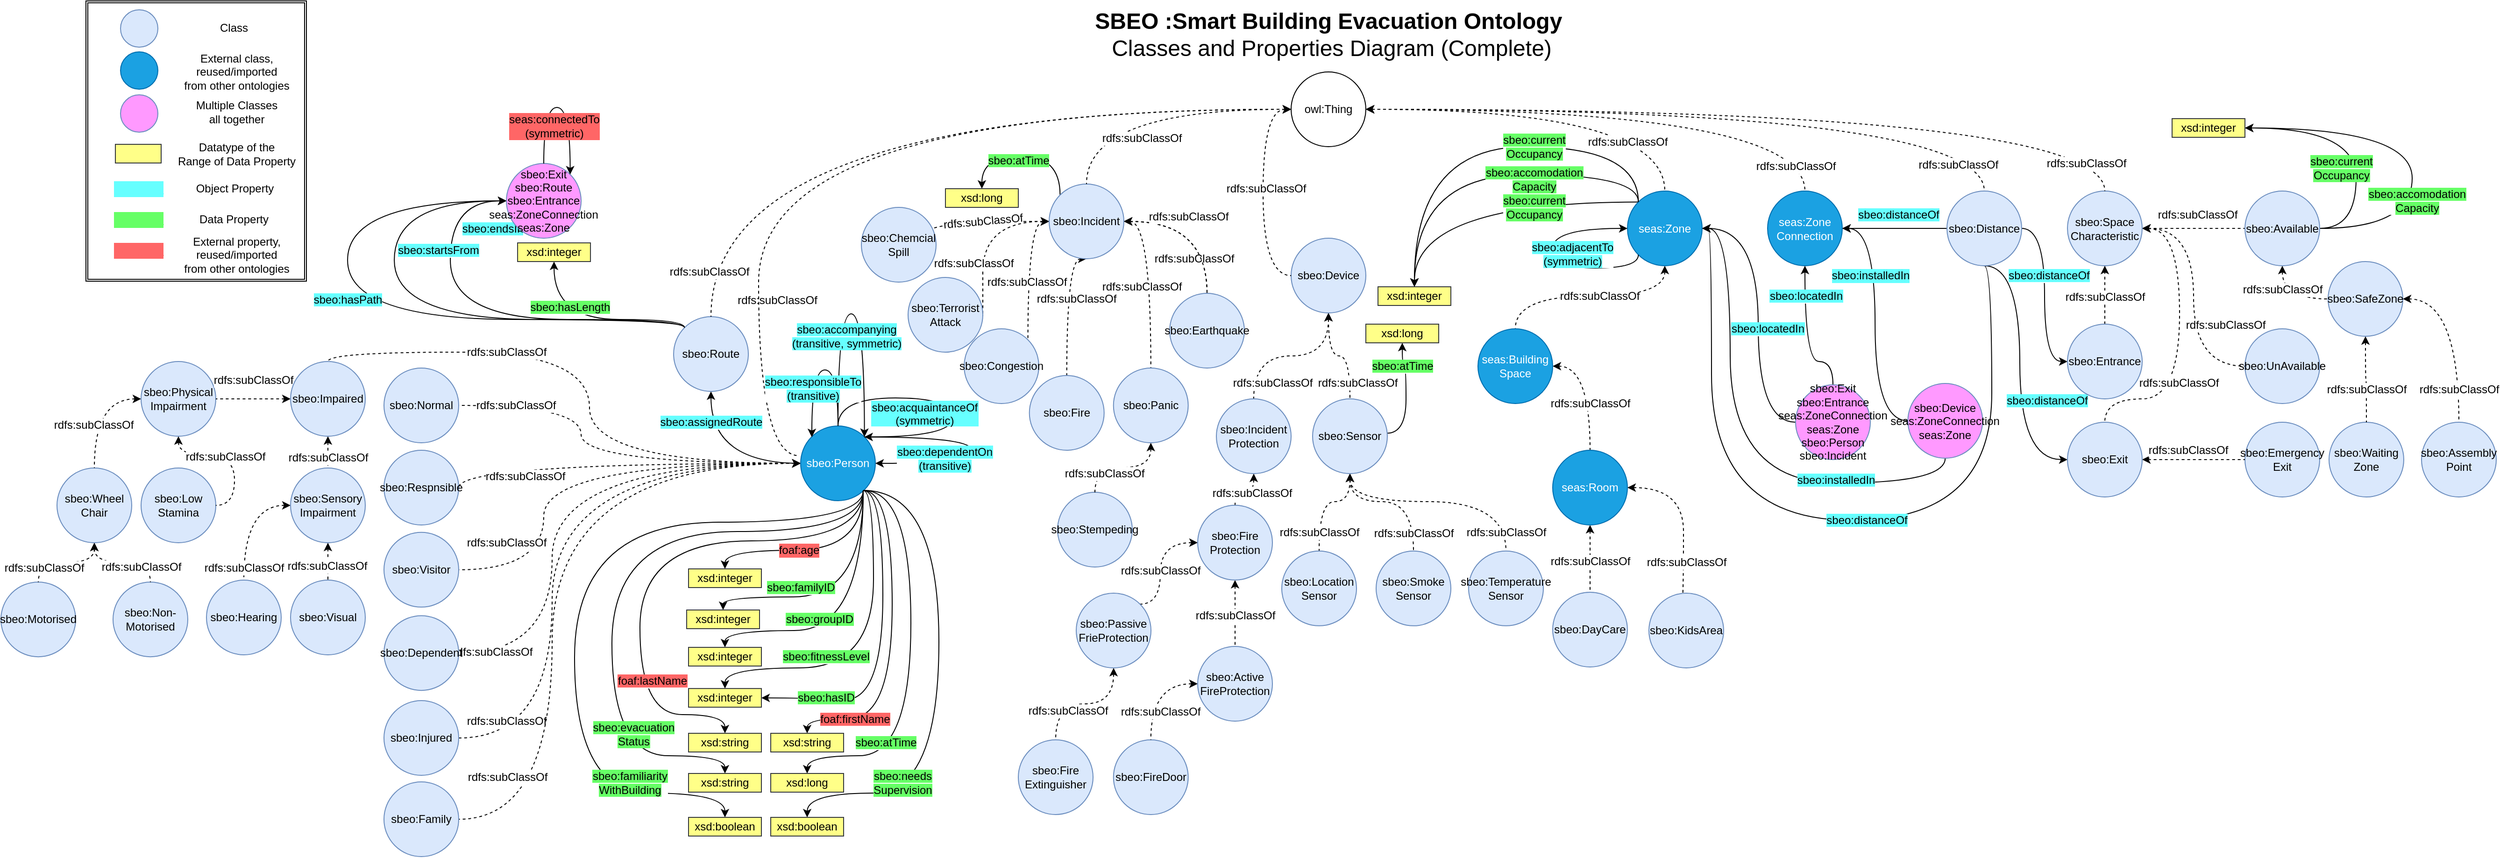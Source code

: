 <mxfile version="12.8.8" type="github">
  <diagram id="s-fJWoQtj2VFVK5msN_l" name="Page-1">
    <mxGraphModel dx="3669" dy="1225" grid="1" gridSize="10" guides="1" tooltips="1" connect="1" arrows="1" fold="1" page="1" pageScale="1" pageWidth="827" pageHeight="1169" math="0" shadow="0">
      <root>
        <mxCell id="0" />
        <mxCell id="1" parent="0" />
        <mxCell id="IQOuE0TxBNfk_iXKN2kF-1" style="edgeStyle=orthogonalEdgeStyle;curved=1;comic=0;orthogonalLoop=1;jettySize=auto;html=1;exitX=0.5;exitY=1;exitDx=0;exitDy=0;shadow=0;startArrow=classic;startFill=1;endArrow=none;endFill=0;dashed=1;" parent="1" source="EgX6zlfz2IxhlC0AGUEL-5" target="EgX6zlfz2IxhlC0AGUEL-25" edge="1">
          <mxGeometry relative="1" as="geometry" />
        </mxCell>
        <mxCell id="IQOuE0TxBNfk_iXKN2kF-121" value="rdfs:subClassOf" style="text;html=1;align=center;verticalAlign=middle;resizable=0;points=[];labelBackgroundColor=#ffffff;fontColor=#000000;" parent="IQOuE0TxBNfk_iXKN2kF-1" vertex="1" connectable="0">
          <mxGeometry x="0.3" y="-3" relative="1" as="geometry">
            <mxPoint x="5.43" y="32" as="offset" />
          </mxGeometry>
        </mxCell>
        <mxCell id="IQOuE0TxBNfk_iXKN2kF-7" style="edgeStyle=orthogonalEdgeStyle;curved=1;comic=0;orthogonalLoop=1;jettySize=auto;html=1;shadow=0;startArrow=classic;startFill=1;endArrow=none;endFill=0;exitX=0.5;exitY=1;exitDx=0;exitDy=0;dashed=1;" parent="1" source="EgX6zlfz2IxhlC0AGUEL-5" target="EgX6zlfz2IxhlC0AGUEL-37" edge="1">
          <mxGeometry relative="1" as="geometry" />
        </mxCell>
        <mxCell id="IQOuE0TxBNfk_iXKN2kF-116" value="rdfs:subClassOf" style="text;html=1;align=center;verticalAlign=middle;resizable=0;points=[];labelBackgroundColor=#ffffff;fontColor=#000000;" parent="IQOuE0TxBNfk_iXKN2kF-7" vertex="1" connectable="0">
          <mxGeometry x="0.137" y="1" relative="1" as="geometry">
            <mxPoint x="11" y="30" as="offset" />
          </mxGeometry>
        </mxCell>
        <mxCell id="EgX6zlfz2IxhlC0AGUEL-5" value="sbeo:Device" style="ellipse;whiteSpace=wrap;html=1;aspect=fixed;fillColor=#dae8fc;strokeColor=#6c8ebf;shadow=0;" parent="1" vertex="1">
          <mxGeometry x="120" y="274" width="80" height="80" as="geometry" />
        </mxCell>
        <mxCell id="EgX6zlfz2IxhlC0AGUEL-6" value="seas:Zone&lt;br&gt;Connection" style="ellipse;whiteSpace=wrap;html=1;aspect=fixed;fillColor=#1ba1e2;strokeColor=#006EAF;fontColor=#ffffff;shadow=0;" parent="1" vertex="1">
          <mxGeometry x="630" y="223.5" width="80" height="80" as="geometry" />
        </mxCell>
        <mxCell id="IQOuE0TxBNfk_iXKN2kF-49" style="edgeStyle=orthogonalEdgeStyle;curved=1;comic=0;orthogonalLoop=1;jettySize=auto;html=1;entryX=1;entryY=0.5;entryDx=0;entryDy=0;shadow=0;startArrow=classic;startFill=1;endArrow=none;endFill=0;dashed=1;" parent="1" source="EgX6zlfz2IxhlC0AGUEL-8" target="IQOuE0TxBNfk_iXKN2kF-43" edge="1">
          <mxGeometry relative="1" as="geometry">
            <Array as="points">
              <mxPoint x="-640" y="515" />
              <mxPoint x="-640" y="453" />
            </Array>
          </mxGeometry>
        </mxCell>
        <mxCell id="IQOuE0TxBNfk_iXKN2kF-50" style="edgeStyle=orthogonalEdgeStyle;curved=1;comic=0;orthogonalLoop=1;jettySize=auto;html=1;entryX=1;entryY=0.5;entryDx=0;entryDy=0;shadow=0;startArrow=classic;startFill=1;endArrow=none;endFill=0;dashed=1;exitX=0;exitY=0.5;exitDx=0;exitDy=0;" parent="1" source="EgX6zlfz2IxhlC0AGUEL-8" target="IQOuE0TxBNfk_iXKN2kF-42" edge="1">
          <mxGeometry relative="1" as="geometry">
            <Array as="points">
              <mxPoint x="-771" y="515" />
            </Array>
          </mxGeometry>
        </mxCell>
        <mxCell id="IQOuE0TxBNfk_iXKN2kF-95" value="rdfs:subClassOf" style="text;html=1;align=center;verticalAlign=middle;resizable=0;points=[];labelBackgroundColor=#ffffff;fontColor=#000000;" parent="IQOuE0TxBNfk_iXKN2kF-50" vertex="1" connectable="0">
          <mxGeometry x="0.719" y="19" relative="1" as="geometry">
            <mxPoint x="42.03" y="-5" as="offset" />
          </mxGeometry>
        </mxCell>
        <mxCell id="IQOuE0TxBNfk_iXKN2kF-51" style="edgeStyle=orthogonalEdgeStyle;curved=1;comic=0;orthogonalLoop=1;jettySize=auto;html=1;entryX=1;entryY=0.5;entryDx=0;entryDy=0;shadow=0;startArrow=classic;startFill=1;endArrow=none;endFill=0;dashed=1;" parent="1" source="EgX6zlfz2IxhlC0AGUEL-8" target="IQOuE0TxBNfk_iXKN2kF-41" edge="1">
          <mxGeometry relative="1" as="geometry">
            <Array as="points">
              <mxPoint x="-680" y="515" />
              <mxPoint x="-680" y="629" />
            </Array>
          </mxGeometry>
        </mxCell>
        <mxCell id="IQOuE0TxBNfk_iXKN2kF-102" value="rdfs:subClassOf" style="text;html=1;align=center;verticalAlign=middle;resizable=0;points=[];labelBackgroundColor=#ffffff;fontColor=#000000;" parent="IQOuE0TxBNfk_iXKN2kF-51" vertex="1" connectable="0">
          <mxGeometry x="0.509" y="-8" relative="1" as="geometry">
            <mxPoint x="-31.97" y="-1.97" as="offset" />
          </mxGeometry>
        </mxCell>
        <mxCell id="IQOuE0TxBNfk_iXKN2kF-53" style="edgeStyle=orthogonalEdgeStyle;curved=1;comic=0;orthogonalLoop=1;jettySize=auto;html=1;entryX=1;entryY=0.5;entryDx=0;entryDy=0;shadow=0;startArrow=classic;startFill=1;endArrow=none;endFill=0;dashed=1;" parent="1" source="EgX6zlfz2IxhlC0AGUEL-8" target="IQOuE0TxBNfk_iXKN2kF-32" edge="1">
          <mxGeometry relative="1" as="geometry">
            <Array as="points">
              <mxPoint x="-671" y="515" />
              <mxPoint x="-671" y="718" />
            </Array>
          </mxGeometry>
        </mxCell>
        <mxCell id="IQOuE0TxBNfk_iXKN2kF-101" value="rdfs:subClassOf" style="text;html=1;align=center;verticalAlign=middle;resizable=0;points=[];labelBackgroundColor=#ffffff;fontColor=#000000;" parent="IQOuE0TxBNfk_iXKN2kF-53" vertex="1" connectable="0">
          <mxGeometry x="0.632" y="-15" relative="1" as="geometry">
            <mxPoint x="-48.92" y="2.92" as="offset" />
          </mxGeometry>
        </mxCell>
        <mxCell id="IQOuE0TxBNfk_iXKN2kF-57" style="edgeStyle=orthogonalEdgeStyle;curved=1;comic=0;orthogonalLoop=1;jettySize=auto;html=1;shadow=0;startArrow=classic;startFill=1;endArrow=none;endFill=0;dashed=1;entryX=0.5;entryY=0;entryDx=0;entryDy=0;exitX=0;exitY=0.5;exitDx=0;exitDy=0;" parent="1" source="EgX6zlfz2IxhlC0AGUEL-8" target="IQOuE0TxBNfk_iXKN2kF-45" edge="1">
          <mxGeometry relative="1" as="geometry">
            <mxPoint x="-951" y="336" as="targetPoint" />
            <Array as="points">
              <mxPoint x="-631" y="515" />
              <mxPoint x="-631" y="396" />
              <mxPoint x="-911" y="396" />
            </Array>
          </mxGeometry>
        </mxCell>
        <mxCell id="IQOuE0TxBNfk_iXKN2kF-96" value="rdfs:subClassOf" style="text;html=1;align=center;verticalAlign=middle;resizable=0;points=[];labelBackgroundColor=#ffffff;fontColor=#000000;" parent="IQOuE0TxBNfk_iXKN2kF-57" vertex="1" connectable="0">
          <mxGeometry x="0.579" y="1" relative="1" as="geometry">
            <mxPoint x="67" y="-1" as="offset" />
          </mxGeometry>
        </mxCell>
        <mxCell id="IQOuE0TxBNfk_iXKN2kF-67" style="edgeStyle=orthogonalEdgeStyle;curved=1;comic=0;orthogonalLoop=1;jettySize=auto;html=1;entryX=1;entryY=0.5;entryDx=0;entryDy=0;shadow=0;startArrow=classic;startFill=1;endArrow=none;endFill=0;dashed=1;" parent="1" source="EgX6zlfz2IxhlC0AGUEL-8" target="IQOuE0TxBNfk_iXKN2kF-44" edge="1">
          <mxGeometry relative="1" as="geometry">
            <Array as="points">
              <mxPoint x="-671" y="515" />
              <mxPoint x="-671" y="809" />
            </Array>
          </mxGeometry>
        </mxCell>
        <mxCell id="IQOuE0TxBNfk_iXKN2kF-99" value="rdfs:subClassOf" style="text;html=1;align=center;verticalAlign=middle;resizable=0;points=[];labelBackgroundColor=#ffffff;fontColor=#000000;" parent="IQOuE0TxBNfk_iXKN2kF-67" vertex="1" connectable="0">
          <mxGeometry x="0.748" y="-12" relative="1" as="geometry">
            <mxPoint x="-32.33" y="-6" as="offset" />
          </mxGeometry>
        </mxCell>
        <mxCell id="IQOuE0TxBNfk_iXKN2kF-68" style="edgeStyle=orthogonalEdgeStyle;curved=1;comic=0;orthogonalLoop=1;jettySize=auto;html=1;entryX=1;entryY=0.5;entryDx=0;entryDy=0;shadow=0;startArrow=classic;startFill=1;endArrow=none;endFill=0;dashed=1;exitX=0;exitY=0.5;exitDx=0;exitDy=0;" parent="1" source="EgX6zlfz2IxhlC0AGUEL-8" target="IQOuE0TxBNfk_iXKN2kF-46" edge="1">
          <mxGeometry relative="1" as="geometry">
            <Array as="points">
              <mxPoint x="-671" y="515" />
              <mxPoint x="-671" y="896" />
            </Array>
          </mxGeometry>
        </mxCell>
        <mxCell id="IQOuE0TxBNfk_iXKN2kF-98" value="rdfs:subClassOf" style="text;html=1;align=center;verticalAlign=middle;resizable=0;points=[];labelBackgroundColor=#ffffff;fontColor=#000000;" parent="IQOuE0TxBNfk_iXKN2kF-68" vertex="1" connectable="0">
          <mxGeometry x="0.38" y="-12" relative="1" as="geometry">
            <mxPoint x="-36" y="86.52" as="offset" />
          </mxGeometry>
        </mxCell>
        <mxCell id="IQOuE0TxBNfk_iXKN2kF-313" style="edgeStyle=orthogonalEdgeStyle;curved=1;comic=0;orthogonalLoop=1;jettySize=auto;html=1;exitX=0;exitY=0.5;exitDx=0;exitDy=0;shadow=0;startArrow=none;startFill=0;endArrow=classic;endFill=1;fontColor=#000000;entryX=0.5;entryY=1;entryDx=0;entryDy=0;" parent="1" source="EgX6zlfz2IxhlC0AGUEL-8" target="EgX6zlfz2IxhlC0AGUEL-10" edge="1">
          <mxGeometry relative="1" as="geometry">
            <Array as="points">
              <mxPoint x="-501" y="515" />
            </Array>
          </mxGeometry>
        </mxCell>
        <mxCell id="IQOuE0TxBNfk_iXKN2kF-314" value="&lt;span style=&quot;background-color: rgb(102 , 255 , 255)&quot;&gt;sbeo:assignedRoute&lt;/span&gt;" style="text;html=1;align=center;verticalAlign=middle;resizable=0;points=[];labelBackgroundColor=#ffffff;" parent="IQOuE0TxBNfk_iXKN2kF-313" vertex="1" connectable="0">
          <mxGeometry x="0.172" y="-10" relative="1" as="geometry">
            <mxPoint x="-9.97" y="-38.34" as="offset" />
          </mxGeometry>
        </mxCell>
        <mxCell id="EgX6zlfz2IxhlC0AGUEL-8" value="sbeo:Person" style="ellipse;whiteSpace=wrap;html=1;aspect=fixed;fillColor=#1ba1e2;strokeColor=#006EAF;shadow=0;fontColor=#ffffff;" parent="1" vertex="1">
          <mxGeometry x="-405" y="475" width="80" height="80" as="geometry" />
        </mxCell>
        <mxCell id="IQOuE0TxBNfk_iXKN2kF-24" style="edgeStyle=orthogonalEdgeStyle;curved=1;comic=0;orthogonalLoop=1;jettySize=auto;html=1;entryX=1;entryY=0.5;entryDx=0;entryDy=0;shadow=0;startArrow=classic;startFill=1;endArrow=none;endFill=0;dashed=1;exitX=0;exitY=0.5;exitDx=0;exitDy=0;" parent="1" source="EgX6zlfz2IxhlC0AGUEL-9" target="IQOuE0TxBNfk_iXKN2kF-23" edge="1">
          <mxGeometry relative="1" as="geometry">
            <Array as="points">
              <mxPoint x="-270" y="256" />
            </Array>
          </mxGeometry>
        </mxCell>
        <mxCell id="IQOuE0TxBNfk_iXKN2kF-146" value="rdfs:subClassOf" style="text;html=1;align=center;verticalAlign=middle;resizable=0;points=[];labelBackgroundColor=#ffffff;fontColor=#000000;rotation=-5;" parent="IQOuE0TxBNfk_iXKN2kF-24" vertex="1" connectable="0">
          <mxGeometry x="0.235" y="-1" relative="1" as="geometry">
            <mxPoint x="31" y="1" as="offset" />
          </mxGeometry>
        </mxCell>
        <mxCell id="IQOuE0TxBNfk_iXKN2kF-25" style="edgeStyle=orthogonalEdgeStyle;curved=1;comic=0;orthogonalLoop=1;jettySize=auto;html=1;entryX=1;entryY=0.5;entryDx=0;entryDy=0;shadow=0;startArrow=classic;startFill=1;endArrow=none;endFill=0;dashed=1;exitX=0;exitY=0.5;exitDx=0;exitDy=0;" parent="1" source="EgX6zlfz2IxhlC0AGUEL-9" target="IQOuE0TxBNfk_iXKN2kF-17" edge="1">
          <mxGeometry relative="1" as="geometry">
            <Array as="points">
              <mxPoint x="-210" y="256" />
              <mxPoint x="-210" y="366" />
            </Array>
          </mxGeometry>
        </mxCell>
        <mxCell id="IQOuE0TxBNfk_iXKN2kF-127" value="rdfs:subClassOf" style="text;html=1;align=center;verticalAlign=middle;resizable=0;points=[];labelBackgroundColor=#ffffff;fontColor=#000000;" parent="IQOuE0TxBNfk_iXKN2kF-25" vertex="1" connectable="0">
          <mxGeometry x="0.493" y="-3" relative="1" as="geometry">
            <mxPoint x="-7.03" y="-26.91" as="offset" />
          </mxGeometry>
        </mxCell>
        <mxCell id="IQOuE0TxBNfk_iXKN2kF-27" style="edgeStyle=orthogonalEdgeStyle;curved=1;comic=0;orthogonalLoop=1;jettySize=auto;html=1;exitX=0.5;exitY=1;exitDx=0;exitDy=0;entryX=0.5;entryY=0;entryDx=0;entryDy=0;shadow=0;startArrow=classic;startFill=1;endArrow=none;endFill=0;dashed=1;" parent="1" source="EgX6zlfz2IxhlC0AGUEL-9" target="IQOuE0TxBNfk_iXKN2kF-20" edge="1">
          <mxGeometry relative="1" as="geometry">
            <Array as="points">
              <mxPoint x="-120" y="296" />
            </Array>
          </mxGeometry>
        </mxCell>
        <mxCell id="IQOuE0TxBNfk_iXKN2kF-129" value="rdfs:subClassOf" style="text;html=1;align=center;verticalAlign=middle;resizable=0;points=[];labelBackgroundColor=#ffffff;fontColor=#000000;" parent="IQOuE0TxBNfk_iXKN2kF-27" vertex="1" connectable="0">
          <mxGeometry x="0.486" y="6" relative="1" as="geometry">
            <mxPoint x="4.12" y="-44.49" as="offset" />
          </mxGeometry>
        </mxCell>
        <mxCell id="IQOuE0TxBNfk_iXKN2kF-28" style="edgeStyle=orthogonalEdgeStyle;curved=1;comic=0;orthogonalLoop=1;jettySize=auto;html=1;entryX=0.5;entryY=0;entryDx=0;entryDy=0;shadow=0;startArrow=classic;startFill=1;endArrow=none;endFill=0;dashed=1;exitX=1;exitY=0.5;exitDx=0;exitDy=0;" parent="1" source="EgX6zlfz2IxhlC0AGUEL-9" target="IQOuE0TxBNfk_iXKN2kF-19" edge="1">
          <mxGeometry relative="1" as="geometry">
            <Array as="points">
              <mxPoint x="-30" y="256" />
            </Array>
          </mxGeometry>
        </mxCell>
        <mxCell id="IQOuE0TxBNfk_iXKN2kF-130" value="rdfs:subClassOf" style="text;html=1;align=center;verticalAlign=middle;resizable=0;points=[];labelBackgroundColor=#ffffff;fontColor=#000000;" parent="IQOuE0TxBNfk_iXKN2kF-28" vertex="1" connectable="0">
          <mxGeometry x="0.445" y="-9" relative="1" as="geometry">
            <mxPoint x="-1.01" y="-35.38" as="offset" />
          </mxGeometry>
        </mxCell>
        <mxCell id="IQOuE0TxBNfk_iXKN2kF-29" style="edgeStyle=orthogonalEdgeStyle;curved=1;comic=0;orthogonalLoop=1;jettySize=auto;html=1;entryX=0.5;entryY=0;entryDx=0;entryDy=0;shadow=0;startArrow=classic;startFill=1;endArrow=none;endFill=0;exitX=1;exitY=0.5;exitDx=0;exitDy=0;dashed=1;" parent="1" source="EgX6zlfz2IxhlC0AGUEL-9" target="IQOuE0TxBNfk_iXKN2kF-21" edge="1">
          <mxGeometry relative="1" as="geometry" />
        </mxCell>
        <mxCell id="IQOuE0TxBNfk_iXKN2kF-126" value="rdfs:subClassOf" style="text;html=1;align=center;verticalAlign=middle;resizable=0;points=[];labelBackgroundColor=#ffffff;fontColor=#000000;" parent="IQOuE0TxBNfk_iXKN2kF-29" vertex="1" connectable="0">
          <mxGeometry x="-0.144" y="-24" relative="1" as="geometry">
            <mxPoint x="3.97" y="15.72" as="offset" />
          </mxGeometry>
        </mxCell>
        <mxCell id="IQOuE0TxBNfk_iXKN2kF-31" style="edgeStyle=orthogonalEdgeStyle;curved=1;comic=0;orthogonalLoop=1;jettySize=auto;html=1;exitX=0;exitY=0.5;exitDx=0;exitDy=0;entryX=1;entryY=0;entryDx=0;entryDy=0;shadow=0;startArrow=classic;startFill=1;endArrow=none;endFill=0;dashed=1;" parent="1" source="EgX6zlfz2IxhlC0AGUEL-9" target="IQOuE0TxBNfk_iXKN2kF-22" edge="1">
          <mxGeometry relative="1" as="geometry" />
        </mxCell>
        <mxCell id="IQOuE0TxBNfk_iXKN2kF-128" value="rdfs:subClassOf" style="text;html=1;align=center;verticalAlign=middle;resizable=0;points=[];labelBackgroundColor=#ffffff;fontColor=#000000;" parent="IQOuE0TxBNfk_iXKN2kF-31" vertex="1" connectable="0">
          <mxGeometry x="0.708" y="6" relative="1" as="geometry">
            <mxPoint x="-7.43" y="-39.74" as="offset" />
          </mxGeometry>
        </mxCell>
        <mxCell id="IQOuE0TxBNfk_iXKN2kF-216" style="edgeStyle=orthogonalEdgeStyle;curved=1;comic=0;orthogonalLoop=1;jettySize=auto;html=1;exitX=0;exitY=0;exitDx=0;exitDy=0;entryX=0.5;entryY=0;entryDx=0;entryDy=0;shadow=0;startArrow=none;startFill=0;endArrow=classic;endFill=1;fontColor=#000000;" parent="1" source="EgX6zlfz2IxhlC0AGUEL-9" target="IQOuE0TxBNfk_iXKN2kF-215" edge="1">
          <mxGeometry relative="1" as="geometry">
            <Array as="points">
              <mxPoint x="-127" y="186" />
              <mxPoint x="-211" y="186" />
            </Array>
          </mxGeometry>
        </mxCell>
        <mxCell id="IQOuE0TxBNfk_iXKN2kF-217" value="&lt;span style=&quot;background-color: rgb(102 , 255 , 102)&quot;&gt;sbeo:atTime&lt;/span&gt;" style="text;html=1;align=center;verticalAlign=middle;resizable=0;points=[];labelBackgroundColor=#ffffff;" parent="IQOuE0TxBNfk_iXKN2kF-216" vertex="1" connectable="0">
          <mxGeometry x="-0.497" y="-12" relative="1" as="geometry">
            <mxPoint x="-56.7" y="3.62" as="offset" />
          </mxGeometry>
        </mxCell>
        <mxCell id="EgX6zlfz2IxhlC0AGUEL-9" value="sbeo:Incident" style="ellipse;whiteSpace=wrap;html=1;aspect=fixed;fillColor=#dae8fc;strokeColor=#6c8ebf;shadow=0;" parent="1" vertex="1">
          <mxGeometry x="-139" y="216" width="80" height="80" as="geometry" />
        </mxCell>
        <mxCell id="IQOuE0TxBNfk_iXKN2kF-248" style="edgeStyle=orthogonalEdgeStyle;curved=1;comic=0;orthogonalLoop=1;jettySize=auto;html=1;entryX=0.5;entryY=1;entryDx=0;entryDy=0;shadow=0;startArrow=none;startFill=0;endArrow=classic;endFill=1;fontColor=#000000;exitX=0;exitY=0;exitDx=0;exitDy=0;" parent="1" source="EgX6zlfz2IxhlC0AGUEL-10" target="IQOuE0TxBNfk_iXKN2kF-247" edge="1">
          <mxGeometry relative="1" as="geometry">
            <Array as="points">
              <mxPoint x="-668.97" y="361" />
            </Array>
          </mxGeometry>
        </mxCell>
        <mxCell id="IQOuE0TxBNfk_iXKN2kF-249" value="&lt;span style=&quot;background-color: rgb(102 , 255 , 102)&quot;&gt;sbeo:hasLength&lt;/span&gt;" style="text;html=1;align=center;verticalAlign=middle;resizable=0;points=[];labelBackgroundColor=#ffffff;" parent="IQOuE0TxBNfk_iXKN2kF-248" vertex="1" connectable="0">
          <mxGeometry x="0.247" y="-1" relative="1" as="geometry">
            <mxPoint x="-1" y="-12.14" as="offset" />
          </mxGeometry>
        </mxCell>
        <mxCell id="IQOuE0TxBNfk_iXKN2kF-333" style="edgeStyle=orthogonalEdgeStyle;curved=1;comic=0;orthogonalLoop=1;jettySize=auto;html=1;exitX=0;exitY=0;exitDx=0;exitDy=0;entryX=0;entryY=0.5;entryDx=0;entryDy=0;shadow=0;startArrow=none;startFill=0;endArrow=classic;endFill=1;fontColor=#000000;" parent="1" source="EgX6zlfz2IxhlC0AGUEL-10" target="IQOuE0TxBNfk_iXKN2kF-332" edge="1">
          <mxGeometry relative="1" as="geometry">
            <Array as="points">
              <mxPoint x="-779.97" y="361" />
              <mxPoint x="-779.97" y="234" />
            </Array>
          </mxGeometry>
        </mxCell>
        <mxCell id="IQOuE0TxBNfk_iXKN2kF-334" value="&lt;span style=&quot;background-color: rgb(102 , 255 , 255)&quot;&gt;sbeo:endsIn&lt;/span&gt;" style="text;html=1;align=center;verticalAlign=middle;resizable=0;points=[];labelBackgroundColor=#ffffff;" parent="IQOuE0TxBNfk_iXKN2kF-333" vertex="1" connectable="0">
          <mxGeometry x="-0.028" y="-8" relative="1" as="geometry">
            <mxPoint x="1.97" y="-89.26" as="offset" />
          </mxGeometry>
        </mxCell>
        <mxCell id="IQOuE0TxBNfk_iXKN2kF-338" style="edgeStyle=orthogonalEdgeStyle;curved=1;comic=0;orthogonalLoop=1;jettySize=auto;html=1;exitX=0;exitY=0;exitDx=0;exitDy=0;entryX=0;entryY=0.5;entryDx=0;entryDy=0;shadow=0;startArrow=none;startFill=0;endArrow=classic;endFill=1;fontColor=#000000;" parent="1" source="EgX6zlfz2IxhlC0AGUEL-10" target="IQOuE0TxBNfk_iXKN2kF-332" edge="1">
          <mxGeometry relative="1" as="geometry">
            <Array as="points">
              <mxPoint x="-889.97" y="361" />
              <mxPoint x="-889.97" y="234" />
            </Array>
          </mxGeometry>
        </mxCell>
        <mxCell id="IQOuE0TxBNfk_iXKN2kF-339" value="&lt;span style=&quot;background-color: rgb(102 , 255 , 255)&quot;&gt;sbeo:hasPath&lt;/span&gt;" style="text;html=1;align=center;verticalAlign=middle;resizable=0;points=[];labelBackgroundColor=#ffffff;" parent="IQOuE0TxBNfk_iXKN2kF-338" vertex="1" connectable="0">
          <mxGeometry x="0.36" y="-6" relative="1" as="geometry">
            <mxPoint x="-6.03" y="62.88" as="offset" />
          </mxGeometry>
        </mxCell>
        <mxCell id="EgX6zlfz2IxhlC0AGUEL-10" value="sbeo:Route" style="ellipse;whiteSpace=wrap;html=1;aspect=fixed;fillColor=#dae8fc;strokeColor=#6c8ebf;shadow=0;" parent="1" vertex="1">
          <mxGeometry x="-540.97" y="358" width="80" height="80" as="geometry" />
        </mxCell>
        <mxCell id="IQOuE0TxBNfk_iXKN2kF-78" style="edgeStyle=orthogonalEdgeStyle;curved=1;comic=0;orthogonalLoop=1;jettySize=auto;html=1;entryX=0;entryY=0.5;entryDx=0;entryDy=0;shadow=0;startArrow=classic;startFill=1;endArrow=none;endFill=0;dashed=1;" parent="1" source="EgX6zlfz2IxhlC0AGUEL-11" target="IQOuE0TxBNfk_iXKN2kF-77" edge="1">
          <mxGeometry relative="1" as="geometry" />
        </mxCell>
        <mxCell id="IQOuE0TxBNfk_iXKN2kF-109" value="rdfs:subClassOf" style="text;html=1;align=center;verticalAlign=middle;resizable=0;points=[];labelBackgroundColor=#ffffff;fontColor=#000000;" parent="IQOuE0TxBNfk_iXKN2kF-78" vertex="1" connectable="0">
          <mxGeometry x="-0.401" y="22" relative="1" as="geometry">
            <mxPoint x="26" y="7.5" as="offset" />
          </mxGeometry>
        </mxCell>
        <mxCell id="IQOuE0TxBNfk_iXKN2kF-79" style="edgeStyle=orthogonalEdgeStyle;curved=1;comic=0;orthogonalLoop=1;jettySize=auto;html=1;exitX=1;exitY=0.5;exitDx=0;exitDy=0;entryX=0;entryY=0.5;entryDx=0;entryDy=0;shadow=0;startArrow=classic;startFill=1;endArrow=none;endFill=0;dashed=1;" parent="1" source="EgX6zlfz2IxhlC0AGUEL-11" target="IQOuE0TxBNfk_iXKN2kF-69" edge="1">
          <mxGeometry relative="1" as="geometry" />
        </mxCell>
        <mxCell id="IQOuE0TxBNfk_iXKN2kF-108" value="rdfs:subClassOf" style="text;html=1;align=center;verticalAlign=middle;resizable=0;points=[];labelBackgroundColor=#ffffff;fontColor=#000000;" parent="IQOuE0TxBNfk_iXKN2kF-79" vertex="1" connectable="0">
          <mxGeometry x="0.293" y="8" relative="1" as="geometry">
            <mxPoint x="26.0" y="-8.41" as="offset" />
          </mxGeometry>
        </mxCell>
        <mxCell id="IQOuE0TxBNfk_iXKN2kF-81" style="edgeStyle=orthogonalEdgeStyle;curved=1;comic=0;orthogonalLoop=1;jettySize=auto;html=1;entryX=0.5;entryY=0;entryDx=0;entryDy=0;shadow=0;startArrow=classic;startFill=1;endArrow=none;endFill=0;dashed=1;exitX=1;exitY=0.5;exitDx=0;exitDy=0;" parent="1" source="EgX6zlfz2IxhlC0AGUEL-11" target="IQOuE0TxBNfk_iXKN2kF-72" edge="1">
          <mxGeometry relative="1" as="geometry">
            <Array as="points">
              <mxPoint x="1071" y="264" />
              <mxPoint x="1071" y="446" />
              <mxPoint x="991" y="446" />
            </Array>
          </mxGeometry>
        </mxCell>
        <mxCell id="IQOuE0TxBNfk_iXKN2kF-106" value="rdfs:subClassOf" style="text;html=1;align=center;verticalAlign=middle;resizable=0;points=[];labelBackgroundColor=#ffffff;fontColor=#000000;" parent="IQOuE0TxBNfk_iXKN2kF-81" vertex="1" connectable="0">
          <mxGeometry x="0.312" y="1" relative="1" as="geometry">
            <mxPoint x="-2" y="-9.88" as="offset" />
          </mxGeometry>
        </mxCell>
        <mxCell id="EgX6zlfz2IxhlC0AGUEL-11" value="sbeo:Space&lt;br&gt;Characteristic" style="ellipse;aspect=fixed;fillColor=#dae8fc;strokeColor=#6c8ebf;horizontal=1;verticalAlign=middle;align=center;labelBorderColor=none;whiteSpace=wrap;html=1;shadow=0;" parent="1" vertex="1">
          <mxGeometry x="951" y="223.5" width="80" height="80" as="geometry" />
        </mxCell>
        <mxCell id="EgX6zlfz2IxhlC0AGUEL-67" style="edgeStyle=orthogonalEdgeStyle;curved=1;comic=0;orthogonalLoop=1;jettySize=auto;html=1;entryX=0.5;entryY=0;entryDx=0;entryDy=0;shadow=0;startArrow=classic;startFill=1;endArrow=none;endFill=0;dashed=1;" parent="1" source="EgX6zlfz2IxhlC0AGUEL-14" target="EgX6zlfz2IxhlC0AGUEL-26" edge="1">
          <mxGeometry relative="1" as="geometry">
            <Array as="points">
              <mxPoint x="520" y="336" />
              <mxPoint x="360" y="336" />
            </Array>
          </mxGeometry>
        </mxCell>
        <mxCell id="IQOuE0TxBNfk_iXKN2kF-134" value="rdfs:subClassOf" style="text;html=1;align=center;verticalAlign=middle;resizable=0;points=[];labelBackgroundColor=#ffffff;fontColor=#000000;" parent="EgX6zlfz2IxhlC0AGUEL-67" vertex="1" connectable="0">
          <mxGeometry x="0.549" y="4" relative="1" as="geometry">
            <mxPoint x="73.69" y="-4" as="offset" />
          </mxGeometry>
        </mxCell>
        <mxCell id="IQOuE0TxBNfk_iXKN2kF-281" style="edgeStyle=orthogonalEdgeStyle;curved=1;comic=0;orthogonalLoop=1;jettySize=auto;html=1;exitX=0;exitY=0;exitDx=0;exitDy=0;entryX=0.5;entryY=0;entryDx=0;entryDy=0;shadow=0;startArrow=none;startFill=0;endArrow=classic;endFill=1;fontColor=#000000;" parent="1" source="EgX6zlfz2IxhlC0AGUEL-14" target="IQOuE0TxBNfk_iXKN2kF-274" edge="1">
          <mxGeometry relative="1" as="geometry">
            <Array as="points">
              <mxPoint x="492" y="206" />
              <mxPoint x="252" y="206" />
            </Array>
          </mxGeometry>
        </mxCell>
        <mxCell id="IQOuE0TxBNfk_iXKN2kF-290" value="&lt;span style=&quot;background-color: rgb(102 , 255 , 102)&quot;&gt;sbeo:accomodation&lt;/span&gt;&lt;br&gt;&lt;span style=&quot;background-color: rgb(102 , 255 , 102)&quot;&gt;Capacity&lt;/span&gt;" style="text;html=1;align=center;verticalAlign=middle;resizable=0;points=[];labelBackgroundColor=#ffffff;" parent="IQOuE0TxBNfk_iXKN2kF-281" vertex="1" connectable="0">
          <mxGeometry x="0.106" y="-1" relative="1" as="geometry">
            <mxPoint x="74.26" y="6" as="offset" />
          </mxGeometry>
        </mxCell>
        <mxCell id="yLDOqc1vmUTKO-x5eXoO-14" style="edgeStyle=orthogonalEdgeStyle;orthogonalLoop=1;jettySize=auto;html=1;exitX=0;exitY=0;exitDx=0;exitDy=0;entryX=0.5;entryY=0;entryDx=0;entryDy=0;curved=1;" parent="1" source="EgX6zlfz2IxhlC0AGUEL-14" target="IQOuE0TxBNfk_iXKN2kF-274" edge="1">
          <mxGeometry relative="1" as="geometry">
            <Array as="points">
              <mxPoint x="252" y="235" />
            </Array>
          </mxGeometry>
        </mxCell>
        <mxCell id="yLDOqc1vmUTKO-x5eXoO-15" value="&lt;span style=&quot;background-color: rgb(102 , 255 , 102)&quot;&gt;sbeo:current&lt;/span&gt;&lt;br&gt;&lt;span style=&quot;background-color: rgb(102 , 255 , 102)&quot;&gt;Occupancy&lt;/span&gt;" style="text;html=1;align=center;verticalAlign=middle;resizable=0;points=[];labelBackgroundColor=#ffffff;" parent="yLDOqc1vmUTKO-x5eXoO-14" vertex="1" connectable="0">
          <mxGeometry x="-0.196" relative="1" as="geometry">
            <mxPoint x="21.08" y="5.79" as="offset" />
          </mxGeometry>
        </mxCell>
        <mxCell id="EgX6zlfz2IxhlC0AGUEL-14" value="seas:Zone" style="ellipse;whiteSpace=wrap;html=1;aspect=fixed;fillColor=#1ba1e2;strokeColor=#006EAF;fontColor=#ffffff;shadow=0;" parent="1" vertex="1">
          <mxGeometry x="480" y="223.5" width="80" height="80" as="geometry" />
        </mxCell>
        <mxCell id="EgX6zlfz2IxhlC0AGUEL-58" style="edgeStyle=orthogonalEdgeStyle;curved=1;comic=0;orthogonalLoop=1;jettySize=auto;html=1;exitX=0;exitY=0.5;exitDx=0;exitDy=0;entryX=0;entryY=0.5;entryDx=0;entryDy=0;shadow=0;startArrow=classic;startFill=1;endArrow=none;endFill=0;dashed=1;" parent="1" source="EgX6zlfz2IxhlC0AGUEL-16" target="EgX6zlfz2IxhlC0AGUEL-5" edge="1">
          <mxGeometry relative="1" as="geometry">
            <Array as="points">
              <mxPoint x="90" y="136" />
              <mxPoint x="90" y="314" />
            </Array>
          </mxGeometry>
        </mxCell>
        <mxCell id="IQOuE0TxBNfk_iXKN2kF-103" value="rdfs:subClassOf" style="text;html=1;align=center;verticalAlign=middle;resizable=0;points=[];labelBackgroundColor=#ffffff;fontColor=#000000;" parent="EgX6zlfz2IxhlC0AGUEL-58" vertex="1" connectable="0">
          <mxGeometry x="-0.146" y="-2" relative="1" as="geometry">
            <mxPoint x="5" y="13.62" as="offset" />
          </mxGeometry>
        </mxCell>
        <mxCell id="EgX6zlfz2IxhlC0AGUEL-59" style="edgeStyle=orthogonalEdgeStyle;curved=1;comic=0;orthogonalLoop=1;jettySize=auto;html=1;exitX=0;exitY=0.5;exitDx=0;exitDy=0;entryX=0.5;entryY=0;entryDx=0;entryDy=0;shadow=0;startArrow=classic;startFill=1;endArrow=none;endFill=0;dashed=1;" parent="1" source="EgX6zlfz2IxhlC0AGUEL-16" target="EgX6zlfz2IxhlC0AGUEL-9" edge="1">
          <mxGeometry relative="1" as="geometry">
            <Array as="points">
              <mxPoint x="-99" y="136" />
            </Array>
          </mxGeometry>
        </mxCell>
        <mxCell id="IQOuE0TxBNfk_iXKN2kF-115" value="rdfs:subClassOf" style="text;html=1;align=center;verticalAlign=middle;resizable=0;points=[];labelBackgroundColor=#ffffff;fontColor=#000000;" parent="EgX6zlfz2IxhlC0AGUEL-59" vertex="1" connectable="0">
          <mxGeometry x="0.865" y="-15" relative="1" as="geometry">
            <mxPoint x="73.85" y="-29.68" as="offset" />
          </mxGeometry>
        </mxCell>
        <mxCell id="EgX6zlfz2IxhlC0AGUEL-62" style="edgeStyle=orthogonalEdgeStyle;curved=1;comic=0;orthogonalLoop=1;jettySize=auto;html=1;exitX=1;exitY=0.5;exitDx=0;exitDy=0;shadow=0;startArrow=classic;startFill=1;endArrow=none;endFill=0;dashed=1;entryX=0.5;entryY=0;entryDx=0;entryDy=0;" parent="1" source="EgX6zlfz2IxhlC0AGUEL-16" target="EgX6zlfz2IxhlC0AGUEL-11" edge="1">
          <mxGeometry relative="1" as="geometry">
            <Array as="points">
              <mxPoint x="991" y="136" />
            </Array>
          </mxGeometry>
        </mxCell>
        <mxCell id="IQOuE0TxBNfk_iXKN2kF-111" value="rdfs:subClassOf" style="text;html=1;align=center;verticalAlign=middle;resizable=0;points=[];labelBackgroundColor=#ffffff;fontColor=#000000;" parent="EgX6zlfz2IxhlC0AGUEL-62" vertex="1" connectable="0">
          <mxGeometry x="0.72" y="-25" relative="1" as="geometry">
            <mxPoint x="15" y="33" as="offset" />
          </mxGeometry>
        </mxCell>
        <mxCell id="EgX6zlfz2IxhlC0AGUEL-63" style="edgeStyle=orthogonalEdgeStyle;curved=1;comic=0;orthogonalLoop=1;jettySize=auto;html=1;exitX=1;exitY=0.5;exitDx=0;exitDy=0;entryX=0.5;entryY=0;entryDx=0;entryDy=0;shadow=0;startArrow=classic;startFill=1;endArrow=none;endFill=0;dashed=1;" parent="1" source="EgX6zlfz2IxhlC0AGUEL-16" target="EgX6zlfz2IxhlC0AGUEL-14" edge="1">
          <mxGeometry relative="1" as="geometry">
            <Array as="points">
              <mxPoint x="520" y="136" />
            </Array>
          </mxGeometry>
        </mxCell>
        <mxCell id="IQOuE0TxBNfk_iXKN2kF-114" value="rdfs:subClassOf" style="text;html=1;align=center;verticalAlign=middle;resizable=0;points=[];labelBackgroundColor=#ffffff;fontColor=#000000;" parent="EgX6zlfz2IxhlC0AGUEL-63" vertex="1" connectable="0">
          <mxGeometry x="0.96" y="-7" relative="1" as="geometry">
            <mxPoint x="-33" y="-45" as="offset" />
          </mxGeometry>
        </mxCell>
        <mxCell id="EgX6zlfz2IxhlC0AGUEL-65" style="edgeStyle=orthogonalEdgeStyle;curved=1;comic=0;orthogonalLoop=1;jettySize=auto;html=1;exitX=1;exitY=0.5;exitDx=0;exitDy=0;shadow=0;startArrow=classic;startFill=1;endArrow=none;endFill=0;dashed=1;entryX=0.5;entryY=0;entryDx=0;entryDy=0;" parent="1" source="EgX6zlfz2IxhlC0AGUEL-16" target="EgX6zlfz2IxhlC0AGUEL-6" edge="1">
          <mxGeometry relative="1" as="geometry">
            <Array as="points">
              <mxPoint x="670" y="136" />
            </Array>
            <mxPoint x="240" y="349" as="targetPoint" />
          </mxGeometry>
        </mxCell>
        <mxCell id="IQOuE0TxBNfk_iXKN2kF-112" value="rdfs:subClassOf" style="text;html=1;align=center;verticalAlign=middle;resizable=0;points=[];labelBackgroundColor=#ffffff;fontColor=#000000;" parent="EgX6zlfz2IxhlC0AGUEL-65" vertex="1" connectable="0">
          <mxGeometry x="0.939" y="-19" relative="1" as="geometry">
            <mxPoint x="8.82" y="-10.17" as="offset" />
          </mxGeometry>
        </mxCell>
        <mxCell id="IQOuE0TxBNfk_iXKN2kF-14" style="edgeStyle=orthogonalEdgeStyle;comic=0;orthogonalLoop=1;jettySize=auto;html=1;shadow=0;startArrow=classic;startFill=1;endArrow=none;endFill=0;curved=1;dashed=1;exitX=1;exitY=0.5;exitDx=0;exitDy=0;entryX=0.5;entryY=0;entryDx=0;entryDy=0;" parent="1" source="EgX6zlfz2IxhlC0AGUEL-16" target="IQOuE0TxBNfk_iXKN2kF-13" edge="1">
          <mxGeometry relative="1" as="geometry">
            <Array as="points">
              <mxPoint x="862" y="136" />
            </Array>
          </mxGeometry>
        </mxCell>
        <mxCell id="IQOuE0TxBNfk_iXKN2kF-88" value="rdfs:subClassOf" style="text;align=center;verticalAlign=middle;resizable=0;points=[];labelBackgroundColor=#ffffff;" parent="IQOuE0TxBNfk_iXKN2kF-14" vertex="1" connectable="0">
          <mxGeometry x="0.248" y="18" relative="1" as="geometry">
            <mxPoint x="166.67" y="76" as="offset" />
          </mxGeometry>
        </mxCell>
        <mxCell id="IQOuE0TxBNfk_iXKN2kF-15" style="edgeStyle=orthogonalEdgeStyle;curved=1;comic=0;orthogonalLoop=1;jettySize=auto;html=1;shadow=0;startArrow=classic;startFill=1;endArrow=none;endFill=0;dashed=1;" parent="1" source="EgX6zlfz2IxhlC0AGUEL-16" target="EgX6zlfz2IxhlC0AGUEL-10" edge="1">
          <mxGeometry relative="1" as="geometry" />
        </mxCell>
        <mxCell id="IQOuE0TxBNfk_iXKN2kF-89" value="rdfs:subClassOf" style="text;align=center;verticalAlign=middle;resizable=0;points=[];labelBackgroundColor=#ffffff;labelBorderColor=none;fontColor=#000000;rotation=0;" parent="IQOuE0TxBNfk_iXKN2kF-15" vertex="1" connectable="0">
          <mxGeometry x="0.502" y="43" relative="1" as="geometry">
            <mxPoint x="28.0" y="191.01" as="offset" />
          </mxGeometry>
        </mxCell>
        <mxCell id="IQOuE0TxBNfk_iXKN2kF-16" style="edgeStyle=orthogonalEdgeStyle;curved=1;comic=0;orthogonalLoop=1;jettySize=auto;html=1;entryX=-0.022;entryY=0.398;entryDx=0;entryDy=0;shadow=0;startArrow=classic;startFill=1;endArrow=none;endFill=0;dashed=1;entryPerimeter=0;" parent="1" source="EgX6zlfz2IxhlC0AGUEL-16" target="EgX6zlfz2IxhlC0AGUEL-8" edge="1">
          <mxGeometry relative="1" as="geometry">
            <Array as="points">
              <mxPoint x="-450" y="136" />
              <mxPoint x="-450" y="507" />
            </Array>
          </mxGeometry>
        </mxCell>
        <mxCell id="IQOuE0TxBNfk_iXKN2kF-91" value="&lt;span style=&quot;color: rgba(0 , 0 , 0 , 0) ; font-family: monospace ; font-size: 0px ; background-color: rgb(248 , 249 , 250)&quot;&gt;%3CmxGraphModel%3E%3Croot%3E%3CmxCell%20id%3D%220%22%2F%3E%3CmxCell%20id%3D%221%22%20parent%3D%220%22%2F%3E%3CmxCell%20id%3D%222%22%20value%3D%22rdfs%3AsubClassOf%22%20style%3D%22text%3Balign%3Dcenter%3BverticalAlign%3Dmiddle%3Bresizable%3D0%3Bpoints%3D%5B%5D%3BlabelBackgroundColor%3D%23ffffff%3BlabelBorderColor%3Dnone%3B%22%20vertex%3D%221%22%20connectable%3D%220%22%20parent%3D%221%22%3E%3CmxGeometry%20x%3D%22-372.997%22%20y%3D%22100%22%20as%3D%22geometry%22%3E%3CmxPoint%20x%3D%2224.65%22%20y%3D%22-3%22%20as%3D%22offset%22%2F%3E%3C%2FmxGeometry%3E%3C%2FmxCell%3E%3C%2Froot%3E%3C%2FmxGraphModel%3E&lt;/span&gt;&lt;span style=&quot;color: rgba(0 , 0 , 0 , 0) ; font-family: monospace ; font-size: 0px ; background-color: rgb(248 , 249 , 250)&quot;&gt;%3CmxGraphModel%3E%3Croot%3E%3CmxCell%20id%3D%220%22%2F%3E%3CmxCell%20id%3D%221%22%20parent%3D%220%22%2F%3E%3CmxCell%20id%3D%222%22%20value%3D%22rdfs%3AsubClassOf%22%20style%3D%22text%3Balign%3Dcenter%3BverticalAlign%3Dmiddle%3Bresizable%3D0%3Bpoints%3D%5B%5D%3BlabelBackgroundColor%3D%23ffffff%3BlabelBorderColor%3Dnone%3B%22%20vertex%3D%221%22%20connectable%3D%220%22%20parent%3D%221%22%3E%3CmxGeometry%20x%3D%22-372.997%22%20y%3D%22100%22%20as%3D%22geometry%22%3E%3CmxPoint%20x%3D%2224.65%22%20y%3D%22-3%22%20as%3D%22offset%22%2F%3E%3C%2FmxGeometry%3E%3C%2FmxCell%3E%3C%2Froot%3E%3C%2FmxGraphModel%3E&lt;/span&gt;" style="text;html=1;align=center;verticalAlign=middle;resizable=0;points=[];labelBackgroundColor=#ffffff;fontColor=#000000;" parent="IQOuE0TxBNfk_iXKN2kF-16" vertex="1" connectable="0">
          <mxGeometry x="-0.021" y="103" relative="1" as="geometry">
            <mxPoint x="1" as="offset" />
          </mxGeometry>
        </mxCell>
        <mxCell id="IQOuE0TxBNfk_iXKN2kF-92" value="rdfs:subClassOf" style="text;html=1;align=center;verticalAlign=middle;resizable=0;points=[];labelBackgroundColor=#ffffff;fontColor=#000000;" parent="IQOuE0TxBNfk_iXKN2kF-16" vertex="1" connectable="0">
          <mxGeometry x="-0.035" y="98" relative="1" as="geometry">
            <mxPoint x="-148.33" y="76" as="offset" />
          </mxGeometry>
        </mxCell>
        <mxCell id="EgX6zlfz2IxhlC0AGUEL-16" value="owl:Thing" style="ellipse;whiteSpace=wrap;html=1;aspect=fixed;shadow=0;" parent="1" vertex="1">
          <mxGeometry x="120" y="96" width="80" height="80" as="geometry" />
        </mxCell>
        <mxCell id="IQOuE0TxBNfk_iXKN2kF-2" style="edgeStyle=orthogonalEdgeStyle;curved=1;comic=0;orthogonalLoop=1;jettySize=auto;html=1;exitX=0.5;exitY=1;exitDx=0;exitDy=0;shadow=0;startArrow=classic;startFill=1;endArrow=none;endFill=0;dashed=1;" parent="1" source="EgX6zlfz2IxhlC0AGUEL-25" target="EgX6zlfz2IxhlC0AGUEL-38" edge="1">
          <mxGeometry relative="1" as="geometry" />
        </mxCell>
        <mxCell id="IQOuE0TxBNfk_iXKN2kF-122" value="rdfs:subClassOf" style="text;html=1;align=center;verticalAlign=middle;resizable=0;points=[];labelBackgroundColor=#ffffff;fontColor=#000000;" parent="IQOuE0TxBNfk_iXKN2kF-2" vertex="1" connectable="0">
          <mxGeometry x="-0.166" y="1" relative="1" as="geometry">
            <mxPoint as="offset" />
          </mxGeometry>
        </mxCell>
        <mxCell id="EgX6zlfz2IxhlC0AGUEL-25" value="sbeo:Incident&lt;br&gt;Protection" style="ellipse;whiteSpace=wrap;html=1;aspect=fixed;fillColor=#dae8fc;strokeColor=#6c8ebf;shadow=0;" parent="1" vertex="1">
          <mxGeometry x="40" y="446" width="80" height="80" as="geometry" />
        </mxCell>
        <mxCell id="EgX6zlfz2IxhlC0AGUEL-68" style="edgeStyle=orthogonalEdgeStyle;curved=1;comic=0;orthogonalLoop=1;jettySize=auto;html=1;shadow=0;startArrow=classic;startFill=1;endArrow=none;endFill=0;dashed=1;exitX=1;exitY=0.5;exitDx=0;exitDy=0;" parent="1" source="EgX6zlfz2IxhlC0AGUEL-26" target="EgX6zlfz2IxhlC0AGUEL-27" edge="1">
          <mxGeometry relative="1" as="geometry" />
        </mxCell>
        <mxCell id="IQOuE0TxBNfk_iXKN2kF-135" value="rdfs:subClassOf" style="text;html=1;align=center;verticalAlign=middle;resizable=0;points=[];labelBackgroundColor=#ffffff;fontColor=#000000;" parent="EgX6zlfz2IxhlC0AGUEL-68" vertex="1" connectable="0">
          <mxGeometry x="-0.316" y="-24" relative="1" as="geometry">
            <mxPoint x="24" y="35.24" as="offset" />
          </mxGeometry>
        </mxCell>
        <mxCell id="EgX6zlfz2IxhlC0AGUEL-26" value="seas:Building&lt;br&gt;Space" style="ellipse;whiteSpace=wrap;html=1;aspect=fixed;fillColor=#1ba1e2;strokeColor=#006EAF;fontColor=#ffffff;shadow=0;" parent="1" vertex="1">
          <mxGeometry x="320" y="371.0" width="80" height="80" as="geometry" />
        </mxCell>
        <mxCell id="EgX6zlfz2IxhlC0AGUEL-69" style="edgeStyle=orthogonalEdgeStyle;curved=1;comic=0;orthogonalLoop=1;jettySize=auto;html=1;exitX=0.5;exitY=1;exitDx=0;exitDy=0;shadow=0;startArrow=classic;startFill=1;endArrow=none;endFill=0;entryX=0.5;entryY=0;entryDx=0;entryDy=0;dashed=1;" parent="1" source="EgX6zlfz2IxhlC0AGUEL-27" target="EgX6zlfz2IxhlC0AGUEL-28" edge="1">
          <mxGeometry relative="1" as="geometry">
            <Array as="points" />
          </mxGeometry>
        </mxCell>
        <mxCell id="yLDOqc1vmUTKO-x5eXoO-11" value="rdfs:subClassOf" style="text;html=1;align=center;verticalAlign=middle;resizable=0;points=[];labelBackgroundColor=#ffffff;" parent="EgX6zlfz2IxhlC0AGUEL-69" vertex="1" connectable="0">
          <mxGeometry x="0.213" y="1" relative="1" as="geometry">
            <mxPoint x="-1" y="-5.07" as="offset" />
          </mxGeometry>
        </mxCell>
        <mxCell id="EgX6zlfz2IxhlC0AGUEL-70" style="edgeStyle=orthogonalEdgeStyle;curved=1;comic=0;orthogonalLoop=1;jettySize=auto;html=1;entryX=0.454;entryY=0.012;entryDx=0;entryDy=0;shadow=0;startArrow=classic;startFill=1;endArrow=none;endFill=0;dashed=1;exitX=1;exitY=0.5;exitDx=0;exitDy=0;entryPerimeter=0;" parent="1" source="EgX6zlfz2IxhlC0AGUEL-27" target="EgX6zlfz2IxhlC0AGUEL-29" edge="1">
          <mxGeometry relative="1" as="geometry">
            <Array as="points">
              <mxPoint x="540" y="541" />
              <mxPoint x="540" y="635" />
            </Array>
          </mxGeometry>
        </mxCell>
        <mxCell id="IQOuE0TxBNfk_iXKN2kF-133" value="rdfs:subClassOf" style="text;html=1;align=center;verticalAlign=middle;resizable=0;points=[];labelBackgroundColor=#ffffff;fontColor=#000000;" parent="EgX6zlfz2IxhlC0AGUEL-70" vertex="1" connectable="0">
          <mxGeometry x="-0.182" y="-30" relative="1" as="geometry">
            <mxPoint x="33.0" y="67.93" as="offset" />
          </mxGeometry>
        </mxCell>
        <mxCell id="EgX6zlfz2IxhlC0AGUEL-27" value="seas:Room" style="ellipse;whiteSpace=wrap;html=1;aspect=fixed;fillColor=#1ba1e2;strokeColor=#006EAF;fontColor=#ffffff;shadow=0;" parent="1" vertex="1">
          <mxGeometry x="400" y="501.0" width="80" height="80" as="geometry" />
        </mxCell>
        <mxCell id="EgX6zlfz2IxhlC0AGUEL-28" value="sbeo:DayCare" style="ellipse;whiteSpace=wrap;html=1;aspect=fixed;fillColor=#dae8fc;strokeColor=#6c8ebf;shadow=0;" parent="1" vertex="1">
          <mxGeometry x="400" y="653.0" width="80" height="80" as="geometry" />
        </mxCell>
        <mxCell id="EgX6zlfz2IxhlC0AGUEL-29" value="sbeo:KidsArea" style="ellipse;whiteSpace=wrap;html=1;aspect=fixed;fillColor=#dae8fc;strokeColor=#6c8ebf;shadow=0;" parent="1" vertex="1">
          <mxGeometry x="503" y="654" width="80" height="80" as="geometry" />
        </mxCell>
        <mxCell id="IQOuE0TxBNfk_iXKN2kF-9" style="edgeStyle=orthogonalEdgeStyle;curved=1;comic=0;orthogonalLoop=1;jettySize=auto;html=1;shadow=0;startArrow=classic;startFill=1;endArrow=none;endFill=0;dashed=1;" parent="1" source="EgX6zlfz2IxhlC0AGUEL-37" target="EgX6zlfz2IxhlC0AGUEL-42" edge="1">
          <mxGeometry relative="1" as="geometry">
            <Array as="points">
              <mxPoint x="183" y="556" />
              <mxPoint x="150" y="556" />
            </Array>
          </mxGeometry>
        </mxCell>
        <mxCell id="IQOuE0TxBNfk_iXKN2kF-125" value="rdfs:subClassOf" style="text;html=1;align=center;verticalAlign=middle;resizable=0;points=[];labelBackgroundColor=#ffffff;fontColor=#000000;" parent="IQOuE0TxBNfk_iXKN2kF-9" vertex="1" connectable="0">
          <mxGeometry x="0.235" y="7" relative="1" as="geometry">
            <mxPoint x="-7" y="23.93" as="offset" />
          </mxGeometry>
        </mxCell>
        <mxCell id="IQOuE0TxBNfk_iXKN2kF-10" style="edgeStyle=orthogonalEdgeStyle;curved=1;comic=0;orthogonalLoop=1;jettySize=auto;html=1;exitX=0.5;exitY=1;exitDx=0;exitDy=0;shadow=0;startArrow=classic;startFill=1;endArrow=none;endFill=0;dashed=1;" parent="1" source="EgX6zlfz2IxhlC0AGUEL-37" target="EgX6zlfz2IxhlC0AGUEL-41" edge="1">
          <mxGeometry relative="1" as="geometry">
            <Array as="points">
              <mxPoint x="183" y="556" />
              <mxPoint x="251" y="556" />
            </Array>
          </mxGeometry>
        </mxCell>
        <mxCell id="IQOuE0TxBNfk_iXKN2kF-124" value="rdfs:subClassOf" style="text;html=1;align=center;verticalAlign=middle;resizable=0;points=[];labelBackgroundColor=#ffffff;fontColor=#000000;" parent="IQOuE0TxBNfk_iXKN2kF-10" vertex="1" connectable="0">
          <mxGeometry x="0.437" y="-10" relative="1" as="geometry">
            <mxPoint x="10" y="22.93" as="offset" />
          </mxGeometry>
        </mxCell>
        <mxCell id="IQOuE0TxBNfk_iXKN2kF-11" style="edgeStyle=orthogonalEdgeStyle;curved=1;comic=0;orthogonalLoop=1;jettySize=auto;html=1;entryX=0.5;entryY=0;entryDx=0;entryDy=0;shadow=0;startArrow=classic;startFill=1;endArrow=none;endFill=0;exitX=0.5;exitY=1;exitDx=0;exitDy=0;dashed=1;" parent="1" source="EgX6zlfz2IxhlC0AGUEL-37" target="EgX6zlfz2IxhlC0AGUEL-40" edge="1">
          <mxGeometry relative="1" as="geometry">
            <Array as="points">
              <mxPoint x="183" y="556" />
              <mxPoint x="350" y="556" />
            </Array>
          </mxGeometry>
        </mxCell>
        <mxCell id="IQOuE0TxBNfk_iXKN2kF-123" value="rdfs:subClassOf" style="text;html=1;align=center;verticalAlign=middle;resizable=0;points=[];labelBackgroundColor=#ffffff;fontColor=#000000;" parent="IQOuE0TxBNfk_iXKN2kF-11" vertex="1" connectable="0">
          <mxGeometry x="0.401" y="1" relative="1" as="geometry">
            <mxPoint x="22.0" y="33.93" as="offset" />
          </mxGeometry>
        </mxCell>
        <mxCell id="IQOuE0TxBNfk_iXKN2kF-211" style="edgeStyle=orthogonalEdgeStyle;curved=1;comic=0;orthogonalLoop=1;jettySize=auto;html=1;entryX=0.5;entryY=1;entryDx=0;entryDy=0;shadow=0;startArrow=none;startFill=0;endArrow=classic;endFill=1;fontColor=#000000;exitX=0.993;exitY=0.46;exitDx=0;exitDy=0;exitPerimeter=0;" parent="1" source="EgX6zlfz2IxhlC0AGUEL-37" target="IQOuE0TxBNfk_iXKN2kF-208" edge="1">
          <mxGeometry relative="1" as="geometry">
            <Array as="points">
              <mxPoint x="243" y="483" />
              <mxPoint x="243" y="410" />
              <mxPoint x="239" y="410" />
            </Array>
          </mxGeometry>
        </mxCell>
        <mxCell id="IQOuE0TxBNfk_iXKN2kF-212" value="&lt;span style=&quot;background-color: rgb(102 , 255 , 102)&quot;&gt;sbeo:atTime&lt;/span&gt;" style="text;html=1;align=center;verticalAlign=middle;resizable=0;points=[];labelBackgroundColor=#ffffff;" parent="IQOuE0TxBNfk_iXKN2kF-211" vertex="1" connectable="0">
          <mxGeometry x="-0.241" y="-7" relative="1" as="geometry">
            <mxPoint x="-11" y="-46.96" as="offset" />
          </mxGeometry>
        </mxCell>
        <mxCell id="EgX6zlfz2IxhlC0AGUEL-37" value="sbeo:Sensor" style="ellipse;whiteSpace=wrap;html=1;aspect=fixed;fillColor=#dae8fc;strokeColor=#6c8ebf;shadow=0;" parent="1" vertex="1">
          <mxGeometry x="143" y="446" width="80" height="80" as="geometry" />
        </mxCell>
        <mxCell id="IQOuE0TxBNfk_iXKN2kF-3" style="edgeStyle=orthogonalEdgeStyle;curved=1;comic=0;orthogonalLoop=1;jettySize=auto;html=1;exitX=0;exitY=0.5;exitDx=0;exitDy=0;shadow=0;startArrow=classic;startFill=1;endArrow=none;endFill=0;dashed=1;entryX=1;entryY=0;entryDx=0;entryDy=0;" parent="1" source="EgX6zlfz2IxhlC0AGUEL-38" target="EgX6zlfz2IxhlC0AGUEL-45" edge="1">
          <mxGeometry relative="1" as="geometry">
            <Array as="points">
              <mxPoint x="-20" y="600" />
              <mxPoint x="-20" y="666" />
            </Array>
          </mxGeometry>
        </mxCell>
        <mxCell id="IQOuE0TxBNfk_iXKN2kF-118" value="rdfs:subClassOf" style="text;html=1;align=center;verticalAlign=middle;resizable=0;points=[];labelBackgroundColor=#ffffff;fontColor=#000000;" parent="IQOuE0TxBNfk_iXKN2kF-3" vertex="1" connectable="0">
          <mxGeometry x="-0.358" y="-8" relative="1" as="geometry">
            <mxPoint x="8" y="29.31" as="offset" />
          </mxGeometry>
        </mxCell>
        <mxCell id="IQOuE0TxBNfk_iXKN2kF-4" style="edgeStyle=orthogonalEdgeStyle;curved=1;comic=0;orthogonalLoop=1;jettySize=auto;html=1;shadow=0;startArrow=classic;startFill=1;endArrow=none;endFill=0;exitX=0.5;exitY=1;exitDx=0;exitDy=0;dashed=1;entryX=0.5;entryY=0;entryDx=0;entryDy=0;" parent="1" source="EgX6zlfz2IxhlC0AGUEL-38" target="EgX6zlfz2IxhlC0AGUEL-46" edge="1">
          <mxGeometry relative="1" as="geometry">
            <Array as="points">
              <mxPoint x="60" y="640" />
              <mxPoint x="60" y="711" />
            </Array>
          </mxGeometry>
        </mxCell>
        <mxCell id="IQOuE0TxBNfk_iXKN2kF-117" value="rdfs:subClassOf" style="text;html=1;align=center;verticalAlign=middle;resizable=0;points=[];labelBackgroundColor=#ffffff;fontColor=#000000;" parent="IQOuE0TxBNfk_iXKN2kF-4" vertex="1" connectable="0">
          <mxGeometry x="0.41" y="-10" relative="1" as="geometry">
            <mxPoint x="10" y="-12.2" as="offset" />
          </mxGeometry>
        </mxCell>
        <mxCell id="EgX6zlfz2IxhlC0AGUEL-38" value="sbeo:Fire&lt;br&gt;Protection" style="ellipse;whiteSpace=wrap;html=1;aspect=fixed;fillColor=#dae8fc;strokeColor=#6c8ebf;shadow=0;" parent="1" vertex="1">
          <mxGeometry x="20" y="559.93" width="80" height="80" as="geometry" />
        </mxCell>
        <mxCell id="EgX6zlfz2IxhlC0AGUEL-40" value="&lt;span style=&quot;white-space: normal&quot;&gt;sbeo:Temperature&lt;br&gt;Sensor&lt;br&gt;&lt;/span&gt;" style="ellipse;whiteSpace=wrap;html=1;aspect=fixed;fillColor=#dae8fc;strokeColor=#6c8ebf;shadow=0;" parent="1" vertex="1">
          <mxGeometry x="310" y="608.93" width="80" height="80" as="geometry" />
        </mxCell>
        <mxCell id="EgX6zlfz2IxhlC0AGUEL-41" value="&lt;span style=&quot;white-space: normal&quot;&gt;sbeo:Smoke&lt;br&gt;Sensor&lt;/span&gt;" style="ellipse;whiteSpace=wrap;html=1;aspect=fixed;fillColor=#dae8fc;strokeColor=#6c8ebf;shadow=0;" parent="1" vertex="1">
          <mxGeometry x="211" y="608.93" width="80" height="80" as="geometry" />
        </mxCell>
        <mxCell id="EgX6zlfz2IxhlC0AGUEL-42" value="&lt;span style=&quot;white-space: normal&quot;&gt;sbeo:Location&lt;br&gt;Sensor&lt;/span&gt;" style="ellipse;whiteSpace=wrap;html=1;aspect=fixed;fillColor=#dae8fc;strokeColor=#6c8ebf;shadow=0;" parent="1" vertex="1">
          <mxGeometry x="110" y="608.93" width="80" height="80" as="geometry" />
        </mxCell>
        <mxCell id="EgX6zlfz2IxhlC0AGUEL-43" value="&lt;span style=&quot;white-space: normal&quot;&gt;sbeo:FireDoor&lt;/span&gt;" style="ellipse;whiteSpace=wrap;html=1;aspect=fixed;fillColor=#dae8fc;strokeColor=#6c8ebf;shadow=0;" parent="1" vertex="1">
          <mxGeometry x="-70.14" y="811.0" width="80" height="80" as="geometry" />
        </mxCell>
        <mxCell id="EgX6zlfz2IxhlC0AGUEL-44" value="&lt;span style=&quot;white-space: normal&quot;&gt;sbeo:Fire&lt;br&gt;Extinguisher&lt;br&gt;&lt;/span&gt;" style="ellipse;whiteSpace=wrap;html=1;aspect=fixed;fillColor=#dae8fc;strokeColor=#6c8ebf;shadow=0;" parent="1" vertex="1">
          <mxGeometry x="-172" y="811" width="80" height="80" as="geometry" />
        </mxCell>
        <mxCell id="IQOuE0TxBNfk_iXKN2kF-6" style="edgeStyle=orthogonalEdgeStyle;curved=1;comic=0;orthogonalLoop=1;jettySize=auto;html=1;shadow=0;startArrow=classic;startFill=1;endArrow=none;endFill=0;dashed=1;" parent="1" source="EgX6zlfz2IxhlC0AGUEL-45" target="EgX6zlfz2IxhlC0AGUEL-44" edge="1">
          <mxGeometry relative="1" as="geometry" />
        </mxCell>
        <mxCell id="IQOuE0TxBNfk_iXKN2kF-120" value="rdfs:subClassOf" style="text;html=1;align=center;verticalAlign=middle;resizable=0;points=[];labelBackgroundColor=#ffffff;fontColor=#000000;" parent="IQOuE0TxBNfk_iXKN2kF-6" vertex="1" connectable="0">
          <mxGeometry x="-0.316" y="2" relative="1" as="geometry">
            <mxPoint x="-40.64" y="5.5" as="offset" />
          </mxGeometry>
        </mxCell>
        <mxCell id="EgX6zlfz2IxhlC0AGUEL-45" value="&lt;span style=&quot;white-space: normal&quot;&gt;sbeo:Passive&lt;br&gt;FrieProtection&lt;br&gt;&lt;/span&gt;" style="ellipse;whiteSpace=wrap;html=1;aspect=fixed;fillColor=#dae8fc;strokeColor=#6c8ebf;shadow=0;" parent="1" vertex="1">
          <mxGeometry x="-110" y="654" width="80" height="80" as="geometry" />
        </mxCell>
        <mxCell id="IQOuE0TxBNfk_iXKN2kF-5" style="edgeStyle=orthogonalEdgeStyle;curved=1;comic=0;orthogonalLoop=1;jettySize=auto;html=1;entryX=0.5;entryY=0;entryDx=0;entryDy=0;shadow=0;startArrow=classic;startFill=1;endArrow=none;endFill=0;dashed=1;" parent="1" source="EgX6zlfz2IxhlC0AGUEL-46" target="EgX6zlfz2IxhlC0AGUEL-43" edge="1">
          <mxGeometry relative="1" as="geometry" />
        </mxCell>
        <mxCell id="IQOuE0TxBNfk_iXKN2kF-119" value="rdfs:subClassOf" style="text;html=1;align=center;verticalAlign=middle;resizable=0;points=[];labelBackgroundColor=#ffffff;fontColor=#000000;" parent="IQOuE0TxBNfk_iXKN2kF-5" vertex="1" connectable="0">
          <mxGeometry x="-0.218" y="-2" relative="1" as="geometry">
            <mxPoint x="2.76" y="32.21" as="offset" />
          </mxGeometry>
        </mxCell>
        <mxCell id="EgX6zlfz2IxhlC0AGUEL-46" value="&lt;span style=&quot;white-space: normal&quot;&gt;sbeo:Active&lt;br&gt;FireProtection&lt;/span&gt;" style="ellipse;whiteSpace=wrap;html=1;aspect=fixed;fillColor=#dae8fc;strokeColor=#6c8ebf;shadow=0;" parent="1" vertex="1">
          <mxGeometry x="20" y="711" width="80" height="80" as="geometry" />
        </mxCell>
        <mxCell id="IQOuE0TxBNfk_iXKN2kF-324" style="edgeStyle=orthogonalEdgeStyle;curved=1;comic=0;orthogonalLoop=1;jettySize=auto;html=1;entryX=1;entryY=0.5;entryDx=0;entryDy=0;shadow=0;startArrow=none;startFill=0;endArrow=classic;endFill=1;fontColor=#000000;exitX=0;exitY=0.5;exitDx=0;exitDy=0;" parent="1" source="IQOuE0TxBNfk_iXKN2kF-13" target="EgX6zlfz2IxhlC0AGUEL-6" edge="1">
          <mxGeometry relative="1" as="geometry">
            <Array as="points">
              <mxPoint x="880" y="264" />
              <mxPoint x="840" y="264" />
            </Array>
          </mxGeometry>
        </mxCell>
        <mxCell id="IQOuE0TxBNfk_iXKN2kF-328" value="&lt;span style=&quot;background-color: rgb(102 , 255 , 255)&quot;&gt;sbeo:distanceOf&lt;/span&gt;" style="text;html=1;align=center;verticalAlign=middle;resizable=0;points=[];labelBackgroundColor=#ffffff;" parent="IQOuE0TxBNfk_iXKN2kF-324" vertex="1" connectable="0">
          <mxGeometry x="0.054" y="-2" relative="1" as="geometry">
            <mxPoint x="-48.0" y="-12.5" as="offset" />
          </mxGeometry>
        </mxCell>
        <mxCell id="IQOuE0TxBNfk_iXKN2kF-325" style="edgeStyle=orthogonalEdgeStyle;curved=1;comic=0;orthogonalLoop=1;jettySize=auto;html=1;entryX=1;entryY=0.5;entryDx=0;entryDy=0;shadow=0;startArrow=none;startFill=0;endArrow=classic;endFill=1;fontColor=#000000;exitX=0.5;exitY=1;exitDx=0;exitDy=0;" parent="1" source="IQOuE0TxBNfk_iXKN2kF-13" target="EgX6zlfz2IxhlC0AGUEL-14" edge="1">
          <mxGeometry relative="1" as="geometry">
            <Array as="points">
              <mxPoint x="870" y="304" />
              <mxPoint x="870" y="576" />
              <mxPoint x="570" y="576" />
              <mxPoint x="570" y="264" />
            </Array>
          </mxGeometry>
        </mxCell>
        <mxCell id="IQOuE0TxBNfk_iXKN2kF-329" value="&lt;span style=&quot;background-color: rgb(102 , 255 , 255)&quot;&gt;sbeo:distanceOf&lt;/span&gt;" style="text;html=1;align=center;verticalAlign=middle;resizable=0;points=[];labelBackgroundColor=#ffffff;" parent="IQOuE0TxBNfk_iXKN2kF-325" vertex="1" connectable="0">
          <mxGeometry x="0.052" y="-2" relative="1" as="geometry">
            <mxPoint x="59.83" y="1.97" as="offset" />
          </mxGeometry>
        </mxCell>
        <mxCell id="IQOuE0TxBNfk_iXKN2kF-326" style="edgeStyle=orthogonalEdgeStyle;curved=1;comic=0;orthogonalLoop=1;jettySize=auto;html=1;exitX=1;exitY=0.5;exitDx=0;exitDy=0;entryX=0;entryY=0.5;entryDx=0;entryDy=0;shadow=0;startArrow=none;startFill=0;endArrow=classic;endFill=1;fontColor=#000000;" parent="1" source="IQOuE0TxBNfk_iXKN2kF-13" target="IQOuE0TxBNfk_iXKN2kF-73" edge="1">
          <mxGeometry relative="1" as="geometry" />
        </mxCell>
        <mxCell id="yLDOqc1vmUTKO-x5eXoO-6" value="&lt;span style=&quot;background-color: rgb(102 , 255 , 255)&quot;&gt;sbeo:distanceOf&lt;/span&gt;" style="text;html=1;align=center;verticalAlign=middle;resizable=0;points=[];labelBackgroundColor=#ffffff;" parent="IQOuE0TxBNfk_iXKN2kF-326" vertex="1" connectable="0">
          <mxGeometry x="0.748" y="1" relative="1" as="geometry">
            <mxPoint x="3.5" y="-91" as="offset" />
          </mxGeometry>
        </mxCell>
        <mxCell id="IQOuE0TxBNfk_iXKN2kF-327" style="edgeStyle=orthogonalEdgeStyle;curved=1;comic=0;orthogonalLoop=1;jettySize=auto;html=1;entryX=0;entryY=0.5;entryDx=0;entryDy=0;shadow=0;startArrow=none;startFill=0;endArrow=classic;endFill=1;fontColor=#000000;exitX=0.5;exitY=1;exitDx=0;exitDy=0;" parent="1" source="IQOuE0TxBNfk_iXKN2kF-13" target="IQOuE0TxBNfk_iXKN2kF-72" edge="1">
          <mxGeometry relative="1" as="geometry">
            <Array as="points">
              <mxPoint x="900" y="304" />
              <mxPoint x="900" y="511" />
            </Array>
          </mxGeometry>
        </mxCell>
        <mxCell id="IQOuE0TxBNfk_iXKN2kF-330" value="&lt;span style=&quot;background-color: rgb(102 , 255 , 255)&quot;&gt;sbeo:distanceOf&lt;/span&gt;" style="text;html=1;align=center;verticalAlign=middle;resizable=0;points=[];labelBackgroundColor=#ffffff;" parent="IQOuE0TxBNfk_iXKN2kF-327" vertex="1" connectable="0">
          <mxGeometry x="-0.644" y="12" relative="1" as="geometry">
            <mxPoint x="16.99" y="129.4" as="offset" />
          </mxGeometry>
        </mxCell>
        <mxCell id="IQOuE0TxBNfk_iXKN2kF-13" value="&lt;span style=&quot;white-space: normal&quot;&gt;sbeo:Distance&lt;/span&gt;" style="ellipse;whiteSpace=wrap;html=1;aspect=fixed;fillColor=#dae8fc;strokeColor=#6c8ebf;shadow=0;" parent="1" vertex="1">
          <mxGeometry x="822" y="223.5" width="80" height="80" as="geometry" />
        </mxCell>
        <mxCell id="IQOuE0TxBNfk_iXKN2kF-17" value="&lt;span style=&quot;white-space: normal&quot;&gt;sbeo:Terrorist&lt;br&gt;Attack&lt;/span&gt;" style="ellipse;whiteSpace=wrap;html=1;aspect=fixed;fillColor=#dae8fc;strokeColor=#6c8ebf;shadow=0;" parent="1" vertex="1">
          <mxGeometry x="-290" y="316" width="80" height="80" as="geometry" />
        </mxCell>
        <mxCell id="IQOuE0TxBNfk_iXKN2kF-18" value="&lt;span style=&quot;white-space: normal&quot;&gt;sbeo:Stempeding&lt;/span&gt;" style="ellipse;whiteSpace=wrap;html=1;aspect=fixed;fillColor=#dae8fc;strokeColor=#6c8ebf;shadow=0;" parent="1" vertex="1">
          <mxGeometry x="-130" y="546" width="80" height="80" as="geometry" />
        </mxCell>
        <mxCell id="IQOuE0TxBNfk_iXKN2kF-30" style="edgeStyle=orthogonalEdgeStyle;curved=1;comic=0;orthogonalLoop=1;jettySize=auto;html=1;entryX=0.5;entryY=0;entryDx=0;entryDy=0;shadow=0;startArrow=classic;startFill=1;endArrow=none;endFill=0;dashed=1;" parent="1" source="IQOuE0TxBNfk_iXKN2kF-19" target="IQOuE0TxBNfk_iXKN2kF-18" edge="1">
          <mxGeometry relative="1" as="geometry" />
        </mxCell>
        <mxCell id="IQOuE0TxBNfk_iXKN2kF-131" value="rdfs:subClassOf" style="text;html=1;align=center;verticalAlign=middle;resizable=0;points=[];labelBackgroundColor=#ffffff;fontColor=#000000;" parent="IQOuE0TxBNfk_iXKN2kF-30" vertex="1" connectable="0">
          <mxGeometry x="-0.497" y="-6" relative="1" as="geometry">
            <mxPoint x="-48.54" y="12.5" as="offset" />
          </mxGeometry>
        </mxCell>
        <mxCell id="IQOuE0TxBNfk_iXKN2kF-19" value="&lt;span style=&quot;white-space: normal&quot;&gt;sbeo:Panic&lt;/span&gt;" style="ellipse;whiteSpace=wrap;html=1;aspect=fixed;fillColor=#dae8fc;strokeColor=#6c8ebf;shadow=0;" parent="1" vertex="1">
          <mxGeometry x="-70.14" y="413" width="80" height="80" as="geometry" />
        </mxCell>
        <mxCell id="IQOuE0TxBNfk_iXKN2kF-20" value="sbeo:Fire" style="ellipse;whiteSpace=wrap;html=1;aspect=fixed;fillColor=#dae8fc;strokeColor=#6c8ebf;shadow=0;" parent="1" vertex="1">
          <mxGeometry x="-160.14" y="421" width="80" height="80" as="geometry" />
        </mxCell>
        <mxCell id="IQOuE0TxBNfk_iXKN2kF-22" value="&lt;span style=&quot;white-space: normal&quot;&gt;sbeo:Congestion&lt;/span&gt;" style="ellipse;whiteSpace=wrap;html=1;aspect=fixed;fillColor=#dae8fc;strokeColor=#6c8ebf;shadow=0;" parent="1" vertex="1">
          <mxGeometry x="-230" y="371" width="80" height="80" as="geometry" />
        </mxCell>
        <mxCell id="IQOuE0TxBNfk_iXKN2kF-23" value="&lt;span style=&quot;white-space: normal&quot;&gt;sbeo:Chemcial&lt;br&gt;Spill&lt;/span&gt;" style="ellipse;whiteSpace=wrap;html=1;aspect=fixed;fillColor=#dae8fc;strokeColor=#6c8ebf;shadow=0;" parent="1" vertex="1">
          <mxGeometry x="-340" y="241" width="80" height="80" as="geometry" />
        </mxCell>
        <mxCell id="IQOuE0TxBNfk_iXKN2kF-32" value="&lt;span style=&quot;white-space: normal&quot;&gt;sbeo:Dependent&lt;/span&gt;" style="ellipse;whiteSpace=wrap;html=1;aspect=fixed;fillColor=#dae8fc;strokeColor=#6c8ebf;shadow=0;" parent="1" vertex="1">
          <mxGeometry x="-851" y="678.07" width="80" height="80" as="geometry" />
        </mxCell>
        <mxCell id="IQOuE0TxBNfk_iXKN2kF-33" value="sbeo:Visual" style="ellipse;whiteSpace=wrap;html=1;aspect=fixed;fillColor=#dae8fc;strokeColor=#6c8ebf;shadow=0;" parent="1" vertex="1">
          <mxGeometry x="-951" y="640" width="80" height="80" as="geometry" />
        </mxCell>
        <mxCell id="IQOuE0TxBNfk_iXKN2kF-34" value="&lt;span style=&quot;white-space: normal&quot;&gt;sbeo:Hearing&lt;/span&gt;" style="ellipse;whiteSpace=wrap;html=1;aspect=fixed;fillColor=#dae8fc;strokeColor=#6c8ebf;shadow=0;" parent="1" vertex="1">
          <mxGeometry x="-1041" y="640" width="80" height="80" as="geometry" />
        </mxCell>
        <mxCell id="IQOuE0TxBNfk_iXKN2kF-35" value="&lt;span style=&quot;white-space: normal&quot;&gt;sbeo:Non-Motorised&lt;/span&gt;" style="ellipse;whiteSpace=wrap;html=1;aspect=fixed;fillColor=#dae8fc;strokeColor=#6c8ebf;shadow=0;" parent="1" vertex="1">
          <mxGeometry x="-1141" y="642.07" width="80" height="80" as="geometry" />
        </mxCell>
        <mxCell id="IQOuE0TxBNfk_iXKN2kF-36" value="&lt;span style=&quot;white-space: normal&quot;&gt;sbeo:Motorised&lt;/span&gt;" style="ellipse;whiteSpace=wrap;html=1;aspect=fixed;fillColor=#dae8fc;strokeColor=#6c8ebf;shadow=0;" parent="1" vertex="1">
          <mxGeometry x="-1261" y="642.07" width="80" height="80" as="geometry" />
        </mxCell>
        <mxCell id="IQOuE0TxBNfk_iXKN2kF-62" style="edgeStyle=orthogonalEdgeStyle;curved=1;comic=0;orthogonalLoop=1;jettySize=auto;html=1;entryX=0.5;entryY=0;entryDx=0;entryDy=0;shadow=0;startArrow=classic;startFill=1;endArrow=none;endFill=0;dashed=1;" parent="1" source="IQOuE0TxBNfk_iXKN2kF-37" target="IQOuE0TxBNfk_iXKN2kF-36" edge="1">
          <mxGeometry relative="1" as="geometry" />
        </mxCell>
        <mxCell id="IQOuE0TxBNfk_iXKN2kF-136" value="rdfs:subClassOf" style="text;html=1;align=center;verticalAlign=middle;resizable=0;points=[];labelBackgroundColor=#ffffff;fontColor=#000000;" parent="IQOuE0TxBNfk_iXKN2kF-62" vertex="1" connectable="0">
          <mxGeometry x="0.582" y="10" relative="1" as="geometry">
            <mxPoint x="5" y="-3.95" as="offset" />
          </mxGeometry>
        </mxCell>
        <mxCell id="IQOuE0TxBNfk_iXKN2kF-63" style="edgeStyle=orthogonalEdgeStyle;curved=1;comic=0;orthogonalLoop=1;jettySize=auto;html=1;entryX=0.5;entryY=0;entryDx=0;entryDy=0;shadow=0;startArrow=classic;startFill=1;endArrow=none;endFill=0;dashed=1;" parent="1" source="IQOuE0TxBNfk_iXKN2kF-37" target="IQOuE0TxBNfk_iXKN2kF-35" edge="1">
          <mxGeometry relative="1" as="geometry" />
        </mxCell>
        <mxCell id="IQOuE0TxBNfk_iXKN2kF-137" value="rdfs:subClassOf" style="text;html=1;align=center;verticalAlign=middle;resizable=0;points=[];labelBackgroundColor=#ffffff;fontColor=#000000;" parent="IQOuE0TxBNfk_iXKN2kF-63" vertex="1" connectable="0">
          <mxGeometry x="0.567" y="-9" relative="1" as="geometry">
            <mxPoint x="-8.95" y="-4.05" as="offset" />
          </mxGeometry>
        </mxCell>
        <mxCell id="IQOuE0TxBNfk_iXKN2kF-37" value="&lt;span style=&quot;white-space: normal&quot;&gt;sbeo:Wheel&lt;br&gt;Chair&lt;/span&gt;" style="ellipse;whiteSpace=wrap;html=1;aspect=fixed;fillColor=#dae8fc;strokeColor=#6c8ebf;shadow=0;" parent="1" vertex="1">
          <mxGeometry x="-1201" y="520" width="80" height="80" as="geometry" />
        </mxCell>
        <mxCell id="IQOuE0TxBNfk_iXKN2kF-38" value="&lt;span style=&quot;white-space: normal&quot;&gt;sbeo:Low&lt;br&gt;Stamina&lt;/span&gt;" style="ellipse;whiteSpace=wrap;html=1;aspect=fixed;fillColor=#dae8fc;strokeColor=#6c8ebf;shadow=0;" parent="1" vertex="1">
          <mxGeometry x="-1111" y="520" width="80" height="80" as="geometry" />
        </mxCell>
        <mxCell id="IQOuE0TxBNfk_iXKN2kF-64" style="edgeStyle=orthogonalEdgeStyle;curved=1;comic=0;orthogonalLoop=1;jettySize=auto;html=1;shadow=0;startArrow=classic;startFill=1;endArrow=none;endFill=0;dashed=1;" parent="1" source="IQOuE0TxBNfk_iXKN2kF-39" target="IQOuE0TxBNfk_iXKN2kF-33" edge="1">
          <mxGeometry relative="1" as="geometry" />
        </mxCell>
        <mxCell id="IQOuE0TxBNfk_iXKN2kF-138" value="rdfs:subClassOf" style="text;html=1;align=center;verticalAlign=middle;resizable=0;points=[];labelBackgroundColor=#ffffff;fontColor=#000000;" parent="IQOuE0TxBNfk_iXKN2kF-64" vertex="1" connectable="0">
          <mxGeometry x="-0.493" y="-10" relative="1" as="geometry">
            <mxPoint x="9" y="15" as="offset" />
          </mxGeometry>
        </mxCell>
        <mxCell id="IQOuE0TxBNfk_iXKN2kF-65" style="edgeStyle=orthogonalEdgeStyle;curved=1;comic=0;orthogonalLoop=1;jettySize=auto;html=1;entryX=0.5;entryY=0;entryDx=0;entryDy=0;shadow=0;startArrow=classic;startFill=1;endArrow=none;endFill=0;dashed=1;" parent="1" source="IQOuE0TxBNfk_iXKN2kF-39" target="IQOuE0TxBNfk_iXKN2kF-34" edge="1">
          <mxGeometry relative="1" as="geometry" />
        </mxCell>
        <mxCell id="IQOuE0TxBNfk_iXKN2kF-139" value="rdfs:subClassOf" style="text;html=1;align=center;verticalAlign=middle;resizable=0;points=[];labelBackgroundColor=#ffffff;fontColor=#000000;" parent="IQOuE0TxBNfk_iXKN2kF-65" vertex="1" connectable="0">
          <mxGeometry x="0.39" y="-3" relative="1" as="geometry">
            <mxPoint x="3" y="26" as="offset" />
          </mxGeometry>
        </mxCell>
        <mxCell id="IQOuE0TxBNfk_iXKN2kF-39" value="&lt;span style=&quot;white-space: normal&quot;&gt;sbeo:Sensory&lt;br&gt;Impairment&lt;/span&gt;" style="ellipse;whiteSpace=wrap;html=1;aspect=fixed;fillColor=#dae8fc;strokeColor=#6c8ebf;shadow=0;" parent="1" vertex="1">
          <mxGeometry x="-951" y="520" width="80" height="80" as="geometry" />
        </mxCell>
        <mxCell id="IQOuE0TxBNfk_iXKN2kF-60" style="edgeStyle=orthogonalEdgeStyle;curved=1;comic=0;orthogonalLoop=1;jettySize=auto;html=1;entryX=1;entryY=0.5;entryDx=0;entryDy=0;shadow=0;startArrow=classic;startFill=1;endArrow=none;endFill=0;dashed=1;" parent="1" source="IQOuE0TxBNfk_iXKN2kF-40" target="IQOuE0TxBNfk_iXKN2kF-38" edge="1">
          <mxGeometry relative="1" as="geometry" />
        </mxCell>
        <mxCell id="IQOuE0TxBNfk_iXKN2kF-140" value="rdfs:subClassOf" style="text;html=1;align=center;verticalAlign=middle;resizable=0;points=[];labelBackgroundColor=#ffffff;fontColor=#000000;" parent="IQOuE0TxBNfk_iXKN2kF-60" vertex="1" connectable="0">
          <mxGeometry x="0.312" y="-1" relative="1" as="geometry">
            <mxPoint x="-9.0" y="-19" as="offset" />
          </mxGeometry>
        </mxCell>
        <mxCell id="IQOuE0TxBNfk_iXKN2kF-61" style="edgeStyle=orthogonalEdgeStyle;curved=1;comic=0;orthogonalLoop=1;jettySize=auto;html=1;entryX=0.5;entryY=0;entryDx=0;entryDy=0;shadow=0;startArrow=classic;startFill=1;endArrow=none;endFill=0;dashed=1;" parent="1" source="IQOuE0TxBNfk_iXKN2kF-40" target="IQOuE0TxBNfk_iXKN2kF-37" edge="1">
          <mxGeometry relative="1" as="geometry" />
        </mxCell>
        <mxCell id="IQOuE0TxBNfk_iXKN2kF-142" value="rdfs:subClassOf" style="text;html=1;align=center;verticalAlign=middle;resizable=0;points=[];labelBackgroundColor=#ffffff;fontColor=#000000;" parent="IQOuE0TxBNfk_iXKN2kF-61" vertex="1" connectable="0">
          <mxGeometry x="0.249" y="-1" relative="1" as="geometry">
            <mxPoint as="offset" />
          </mxGeometry>
        </mxCell>
        <mxCell id="IQOuE0TxBNfk_iXKN2kF-40" value="&lt;span style=&quot;white-space: normal&quot;&gt;sbeo:Physical&lt;br&gt;Impairment&lt;br&gt;&lt;/span&gt;" style="ellipse;whiteSpace=wrap;html=1;aspect=fixed;fillColor=#dae8fc;strokeColor=#6c8ebf;shadow=0;" parent="1" vertex="1">
          <mxGeometry x="-1111" y="406" width="80" height="80" as="geometry" />
        </mxCell>
        <mxCell id="IQOuE0TxBNfk_iXKN2kF-41" value="sbeo:Visitor" style="ellipse;whiteSpace=wrap;html=1;aspect=fixed;fillColor=#dae8fc;strokeColor=#6c8ebf;shadow=0;" parent="1" vertex="1">
          <mxGeometry x="-851" y="588.93" width="80" height="80" as="geometry" />
        </mxCell>
        <mxCell id="IQOuE0TxBNfk_iXKN2kF-42" value="&lt;span style=&quot;white-space: normal&quot;&gt;sbeo:Respnsible&lt;/span&gt;" style="ellipse;whiteSpace=wrap;html=1;aspect=fixed;fillColor=#dae8fc;strokeColor=#6c8ebf;shadow=0;" parent="1" vertex="1">
          <mxGeometry x="-851" y="501" width="80" height="80" as="geometry" />
        </mxCell>
        <mxCell id="IQOuE0TxBNfk_iXKN2kF-43" value="&lt;span style=&quot;white-space: normal&quot;&gt;sbeo:Normal&lt;/span&gt;" style="ellipse;whiteSpace=wrap;html=1;aspect=fixed;fillColor=#dae8fc;strokeColor=#6c8ebf;shadow=0;" parent="1" vertex="1">
          <mxGeometry x="-851" y="413" width="80" height="80" as="geometry" />
        </mxCell>
        <mxCell id="IQOuE0TxBNfk_iXKN2kF-44" value="&lt;span style=&quot;white-space: normal&quot;&gt;sbeo:Injured&lt;/span&gt;" style="ellipse;whiteSpace=wrap;html=1;aspect=fixed;fillColor=#dae8fc;strokeColor=#6c8ebf;shadow=0;" parent="1" vertex="1">
          <mxGeometry x="-851" y="769" width="80" height="80" as="geometry" />
        </mxCell>
        <mxCell id="IQOuE0TxBNfk_iXKN2kF-58" style="edgeStyle=orthogonalEdgeStyle;curved=1;comic=0;orthogonalLoop=1;jettySize=auto;html=1;entryX=1;entryY=0.5;entryDx=0;entryDy=0;shadow=0;startArrow=classic;startFill=1;endArrow=none;endFill=0;dashed=1;" parent="1" source="IQOuE0TxBNfk_iXKN2kF-45" target="IQOuE0TxBNfk_iXKN2kF-40" edge="1">
          <mxGeometry relative="1" as="geometry">
            <Array as="points">
              <mxPoint x="-981" y="446" />
              <mxPoint x="-981" y="446" />
            </Array>
          </mxGeometry>
        </mxCell>
        <mxCell id="IQOuE0TxBNfk_iXKN2kF-141" value="rdfs:subClassOf" style="text;html=1;align=center;verticalAlign=middle;resizable=0;points=[];labelBackgroundColor=#ffffff;fontColor=#000000;" parent="IQOuE0TxBNfk_iXKN2kF-58" vertex="1" connectable="0">
          <mxGeometry x="-0.217" y="7" relative="1" as="geometry">
            <mxPoint x="-9" y="-27" as="offset" />
          </mxGeometry>
        </mxCell>
        <mxCell id="IQOuE0TxBNfk_iXKN2kF-59" style="edgeStyle=orthogonalEdgeStyle;curved=1;comic=0;orthogonalLoop=1;jettySize=auto;html=1;exitX=0.5;exitY=1;exitDx=0;exitDy=0;shadow=0;startArrow=classic;startFill=1;endArrow=none;endFill=0;dashed=1;" parent="1" source="IQOuE0TxBNfk_iXKN2kF-45" target="IQOuE0TxBNfk_iXKN2kF-39" edge="1">
          <mxGeometry relative="1" as="geometry" />
        </mxCell>
        <mxCell id="IQOuE0TxBNfk_iXKN2kF-143" value="rdfs:subClassOf" style="text;html=1;align=center;verticalAlign=middle;resizable=0;points=[];labelBackgroundColor=#ffffff;fontColor=#000000;" parent="IQOuE0TxBNfk_iXKN2kF-59" vertex="1" connectable="0">
          <mxGeometry x="0.311" y="-1" relative="1" as="geometry">
            <mxPoint x="1" y="5" as="offset" />
          </mxGeometry>
        </mxCell>
        <mxCell id="IQOuE0TxBNfk_iXKN2kF-45" value="&lt;span style=&quot;white-space: normal&quot;&gt;sbeo:Impaired&lt;/span&gt;" style="ellipse;whiteSpace=wrap;html=1;aspect=fixed;fillColor=#dae8fc;strokeColor=#6c8ebf;shadow=0;" parent="1" vertex="1">
          <mxGeometry x="-951" y="406" width="80" height="80" as="geometry" />
        </mxCell>
        <mxCell id="IQOuE0TxBNfk_iXKN2kF-46" value="&lt;span style=&quot;white-space: normal&quot;&gt;sbeo:Family&lt;/span&gt;" style="ellipse;whiteSpace=wrap;html=1;aspect=fixed;fillColor=#dae8fc;strokeColor=#6c8ebf;shadow=0;" parent="1" vertex="1">
          <mxGeometry x="-851" y="856" width="80" height="80" as="geometry" />
        </mxCell>
        <mxCell id="IQOuE0TxBNfk_iXKN2kF-69" value="&lt;span style=&quot;white-space: normal&quot;&gt;sbeo:UnAvailable&lt;/span&gt;" style="ellipse;whiteSpace=wrap;html=1;aspect=fixed;fillColor=#dae8fc;strokeColor=#6c8ebf;shadow=0;" parent="1" vertex="1">
          <mxGeometry x="1141" y="371" width="80" height="80" as="geometry" />
        </mxCell>
        <mxCell id="IQOuE0TxBNfk_iXKN2kF-71" value="&lt;span style=&quot;white-space: normal&quot;&gt;sbeo:Emergency&lt;br&gt;Exit&lt;/span&gt;" style="ellipse;whiteSpace=wrap;html=1;aspect=fixed;fillColor=#dae8fc;strokeColor=#6c8ebf;shadow=0;" parent="1" vertex="1">
          <mxGeometry x="1141" y="471" width="80" height="80" as="geometry" />
        </mxCell>
        <mxCell id="IQOuE0TxBNfk_iXKN2kF-82" style="edgeStyle=orthogonalEdgeStyle;curved=1;comic=0;orthogonalLoop=1;jettySize=auto;html=1;entryX=0;entryY=0.5;entryDx=0;entryDy=0;shadow=0;startArrow=classic;startFill=1;endArrow=none;endFill=0;dashed=1;" parent="1" source="IQOuE0TxBNfk_iXKN2kF-72" target="IQOuE0TxBNfk_iXKN2kF-71" edge="1">
          <mxGeometry relative="1" as="geometry" />
        </mxCell>
        <mxCell id="IQOuE0TxBNfk_iXKN2kF-105" value="rdfs:subClassOf" style="text;html=1;align=center;verticalAlign=middle;resizable=0;points=[];labelBackgroundColor=#ffffff;fontColor=#000000;" parent="IQOuE0TxBNfk_iXKN2kF-82" vertex="1" connectable="0">
          <mxGeometry x="-0.109" y="5" relative="1" as="geometry">
            <mxPoint y="-5" as="offset" />
          </mxGeometry>
        </mxCell>
        <mxCell id="IQOuE0TxBNfk_iXKN2kF-72" value="&lt;span style=&quot;white-space: normal&quot;&gt;sbeo:Exit&lt;/span&gt;" style="ellipse;whiteSpace=wrap;html=1;aspect=fixed;fillColor=#dae8fc;strokeColor=#6c8ebf;shadow=0;" parent="1" vertex="1">
          <mxGeometry x="951" y="471" width="80" height="80" as="geometry" />
        </mxCell>
        <mxCell id="IQOuE0TxBNfk_iXKN2kF-322" style="edgeStyle=orthogonalEdgeStyle;curved=1;comic=0;orthogonalLoop=1;jettySize=auto;html=1;exitX=0.5;exitY=0;exitDx=0;exitDy=0;entryX=0.5;entryY=1;entryDx=0;entryDy=0;shadow=0;startArrow=none;startFill=0;endArrow=classic;endFill=1;fontColor=#000000;dashed=1;" parent="1" source="IQOuE0TxBNfk_iXKN2kF-73" target="EgX6zlfz2IxhlC0AGUEL-11" edge="1">
          <mxGeometry relative="1" as="geometry" />
        </mxCell>
        <mxCell id="IQOuE0TxBNfk_iXKN2kF-323" value="rdfs:subClassOf" style="text;html=1;align=center;verticalAlign=middle;resizable=0;points=[];labelBackgroundColor=#ffffff;" parent="IQOuE0TxBNfk_iXKN2kF-322" vertex="1" connectable="0">
          <mxGeometry x="0.168" relative="1" as="geometry">
            <mxPoint y="7" as="offset" />
          </mxGeometry>
        </mxCell>
        <mxCell id="IQOuE0TxBNfk_iXKN2kF-73" value="&lt;span style=&quot;white-space: normal&quot;&gt;sbeo:Entrance&lt;/span&gt;" style="ellipse;whiteSpace=wrap;html=1;aspect=fixed;fillColor=#dae8fc;strokeColor=#6c8ebf;shadow=0;" parent="1" vertex="1">
          <mxGeometry x="951" y="366" width="80" height="80" as="geometry" />
        </mxCell>
        <mxCell id="IQOuE0TxBNfk_iXKN2kF-74" value="&lt;span style=&quot;white-space: normal&quot;&gt;sbeo:Waiting&lt;br&gt;Zone&lt;/span&gt;" style="ellipse;whiteSpace=wrap;html=1;aspect=fixed;fillColor=#dae8fc;strokeColor=#6c8ebf;shadow=0;" parent="1" vertex="1">
          <mxGeometry x="1231" y="471" width="80" height="80" as="geometry" />
        </mxCell>
        <mxCell id="IQOuE0TxBNfk_iXKN2kF-75" value="&lt;span style=&quot;white-space: normal&quot;&gt;sbeo:Assembly&lt;br&gt;Point&lt;br&gt;&lt;/span&gt;" style="ellipse;whiteSpace=wrap;html=1;aspect=fixed;fillColor=#dae8fc;strokeColor=#6c8ebf;shadow=0;" parent="1" vertex="1">
          <mxGeometry x="1330" y="471" width="80" height="80" as="geometry" />
        </mxCell>
        <mxCell id="IQOuE0TxBNfk_iXKN2kF-84" style="edgeStyle=orthogonalEdgeStyle;curved=1;comic=0;orthogonalLoop=1;jettySize=auto;html=1;entryX=0.5;entryY=0;entryDx=0;entryDy=0;shadow=0;startArrow=classic;startFill=1;endArrow=none;endFill=0;dashed=1;" parent="1" source="IQOuE0TxBNfk_iXKN2kF-76" target="IQOuE0TxBNfk_iXKN2kF-75" edge="1">
          <mxGeometry relative="1" as="geometry" />
        </mxCell>
        <mxCell id="IQOuE0TxBNfk_iXKN2kF-144" value="rdfs:subClassOf" style="text;html=1;align=center;verticalAlign=middle;resizable=0;points=[];labelBackgroundColor=#ffffff;fontColor=#000000;" parent="IQOuE0TxBNfk_iXKN2kF-84" vertex="1" connectable="0">
          <mxGeometry x="-0.282" y="2" relative="1" as="geometry">
            <mxPoint x="-2.0" y="88" as="offset" />
          </mxGeometry>
        </mxCell>
        <mxCell id="IQOuE0TxBNfk_iXKN2kF-85" style="edgeStyle=orthogonalEdgeStyle;curved=1;comic=0;orthogonalLoop=1;jettySize=auto;html=1;shadow=0;startArrow=classic;startFill=1;endArrow=none;endFill=0;dashed=1;" parent="1" source="IQOuE0TxBNfk_iXKN2kF-76" target="IQOuE0TxBNfk_iXKN2kF-74" edge="1">
          <mxGeometry relative="1" as="geometry" />
        </mxCell>
        <mxCell id="IQOuE0TxBNfk_iXKN2kF-145" value="rdfs:subClassOf" style="text;html=1;align=center;verticalAlign=middle;resizable=0;points=[];labelBackgroundColor=#ffffff;fontColor=#000000;" parent="IQOuE0TxBNfk_iXKN2kF-85" vertex="1" connectable="0">
          <mxGeometry x="0.28" y="-3" relative="1" as="geometry">
            <mxPoint x="3" y="-2" as="offset" />
          </mxGeometry>
        </mxCell>
        <mxCell id="IQOuE0TxBNfk_iXKN2kF-169" style="edgeStyle=orthogonalEdgeStyle;curved=1;comic=0;orthogonalLoop=1;jettySize=auto;html=1;shadow=0;startArrow=none;startFill=0;endArrow=classic;endFill=1;fontColor=#000000;exitX=1;exitY=0.5;exitDx=0;exitDy=0;entryX=1;entryY=0.5;entryDx=0;entryDy=0;" parent="1" source="IQOuE0TxBNfk_iXKN2kF-77" target="IQOuE0TxBNfk_iXKN2kF-168" edge="1">
          <mxGeometry relative="1" as="geometry">
            <Array as="points">
              <mxPoint x="1320" y="263" />
              <mxPoint x="1320" y="156" />
            </Array>
          </mxGeometry>
        </mxCell>
        <mxCell id="IQOuE0TxBNfk_iXKN2kF-170" value="&lt;span style=&quot;background-color: rgb(102 , 255 , 102)&quot;&gt;sbeo:accomodation&lt;br&gt;Capacity&lt;/span&gt;" style="text;html=1;align=center;verticalAlign=middle;resizable=0;points=[];labelBackgroundColor=#ffffff;" parent="IQOuE0TxBNfk_iXKN2kF-169" vertex="1" connectable="0">
          <mxGeometry x="-0.341" y="-3" relative="1" as="geometry">
            <mxPoint x="1.78" y="-1.59" as="offset" />
          </mxGeometry>
        </mxCell>
        <mxCell id="IQOuE0TxBNfk_iXKN2kF-299" style="edgeStyle=orthogonalEdgeStyle;curved=1;comic=0;orthogonalLoop=1;jettySize=auto;html=1;exitX=1;exitY=0.5;exitDx=0;exitDy=0;entryX=1;entryY=0.5;entryDx=0;entryDy=0;shadow=0;startArrow=none;startFill=0;endArrow=classic;endFill=1;fontColor=#000000;" parent="1" source="IQOuE0TxBNfk_iXKN2kF-77" target="IQOuE0TxBNfk_iXKN2kF-168" edge="1">
          <mxGeometry relative="1" as="geometry">
            <Array as="points">
              <mxPoint x="1260" y="263" />
              <mxPoint x="1260" y="156" />
            </Array>
            <mxPoint x="1443.5" y="171.0" as="targetPoint" />
          </mxGeometry>
        </mxCell>
        <mxCell id="IQOuE0TxBNfk_iXKN2kF-300" value="&lt;span style=&quot;background-color: rgb(102 , 255 , 102)&quot;&gt;sbeo:current&lt;/span&gt;&lt;br&gt;&lt;span style=&quot;background-color: rgb(102 , 255 , 102)&quot;&gt;Occupancy&lt;/span&gt;" style="text;html=1;align=center;verticalAlign=middle;resizable=0;points=[];labelBackgroundColor=#ffffff;" parent="IQOuE0TxBNfk_iXKN2kF-299" vertex="1" connectable="0">
          <mxGeometry x="0.324" y="-1" relative="1" as="geometry">
            <mxPoint x="13.6" y="44" as="offset" />
          </mxGeometry>
        </mxCell>
        <mxCell id="IQOuE0TxBNfk_iXKN2kF-76" value="sbeo:SafeZone" style="ellipse;whiteSpace=wrap;html=1;aspect=fixed;fillColor=#dae8fc;strokeColor=#6c8ebf;shadow=0;" parent="1" vertex="1">
          <mxGeometry x="1230" y="299" width="80" height="80" as="geometry" />
        </mxCell>
        <mxCell id="IQOuE0TxBNfk_iXKN2kF-83" style="edgeStyle=orthogonalEdgeStyle;curved=1;comic=0;orthogonalLoop=1;jettySize=auto;html=1;entryX=0;entryY=0.5;entryDx=0;entryDy=0;shadow=0;startArrow=classic;startFill=1;endArrow=none;endFill=0;dashed=1;exitX=0.5;exitY=1;exitDx=0;exitDy=0;" parent="1" source="IQOuE0TxBNfk_iXKN2kF-77" target="IQOuE0TxBNfk_iXKN2kF-76" edge="1">
          <mxGeometry relative="1" as="geometry" />
        </mxCell>
        <mxCell id="IQOuE0TxBNfk_iXKN2kF-110" value="rdfs:subClassOf" style="text;html=1;align=center;verticalAlign=middle;resizable=0;points=[];labelBackgroundColor=#ffffff;fontColor=#000000;" parent="IQOuE0TxBNfk_iXKN2kF-83" vertex="1" connectable="0">
          <mxGeometry x="0.227" y="4" relative="1" as="geometry">
            <mxPoint x="-17.22" y="-6.02" as="offset" />
          </mxGeometry>
        </mxCell>
        <mxCell id="IQOuE0TxBNfk_iXKN2kF-77" value="sbeo:Available" style="ellipse;whiteSpace=wrap;html=1;aspect=fixed;fillColor=#dae8fc;strokeColor=#6c8ebf;shadow=0;" parent="1" vertex="1">
          <mxGeometry x="1141" y="223.5" width="80" height="80" as="geometry" />
        </mxCell>
        <mxCell id="IQOuE0TxBNfk_iXKN2kF-168" value="xsd:integer" style="rounded=0;whiteSpace=wrap;html=1;fillColor=#ffff88;strokeColor=#36393d;" parent="1" vertex="1">
          <mxGeometry x="1063" y="146" width="78" height="20" as="geometry" />
        </mxCell>
        <mxCell id="IQOuE0TxBNfk_iXKN2kF-208" value="xsd:long" style="rounded=0;whiteSpace=wrap;html=1;fillColor=#ffff88;strokeColor=#36393d;" parent="1" vertex="1">
          <mxGeometry x="200" y="366" width="78" height="20" as="geometry" />
        </mxCell>
        <mxCell id="IQOuE0TxBNfk_iXKN2kF-215" value="xsd:long" style="rounded=0;whiteSpace=wrap;html=1;fillColor=#ffff88;strokeColor=#36393d;" parent="1" vertex="1">
          <mxGeometry x="-250" y="221" width="78" height="20" as="geometry" />
        </mxCell>
        <mxCell id="IQOuE0TxBNfk_iXKN2kF-247" value="xsd:integer" style="rounded=0;whiteSpace=wrap;html=1;fillColor=#ffff88;strokeColor=#36393d;" parent="1" vertex="1">
          <mxGeometry x="-707.97" y="279" width="78" height="20" as="geometry" />
        </mxCell>
        <mxCell id="IQOuE0TxBNfk_iXKN2kF-302" style="edgeStyle=orthogonalEdgeStyle;curved=1;comic=0;orthogonalLoop=1;jettySize=auto;html=1;exitX=0.5;exitY=0;exitDx=0;exitDy=0;entryX=1;entryY=0;entryDx=0;entryDy=0;shadow=0;startArrow=none;startFill=0;endArrow=classic;endFill=1;fontColor=#000000;" parent="1" source="EgX6zlfz2IxhlC0AGUEL-8" target="EgX6zlfz2IxhlC0AGUEL-8" edge="1">
          <mxGeometry relative="1" as="geometry">
            <Array as="points">
              <mxPoint x="-365" y="355" />
              <mxPoint x="-337" y="355" />
            </Array>
          </mxGeometry>
        </mxCell>
        <mxCell id="IQOuE0TxBNfk_iXKN2kF-303" value="&lt;span style=&quot;background-color: rgb(102 , 255 , 255)&quot;&gt;sbeo:accompanying&lt;br&gt;(transitive, symmetric)&lt;br&gt;&lt;/span&gt;" style="text;html=1;align=center;verticalAlign=middle;resizable=0;points=[];labelBackgroundColor=#ffffff;rotation=0;" parent="IQOuE0TxBNfk_iXKN2kF-302" vertex="1" connectable="0">
          <mxGeometry x="0.305" y="-2" relative="1" as="geometry">
            <mxPoint x="-17.3" y="-10.7" as="offset" />
          </mxGeometry>
        </mxCell>
        <mxCell id="IQOuE0TxBNfk_iXKN2kF-307" style="edgeStyle=orthogonalEdgeStyle;curved=1;comic=0;orthogonalLoop=1;jettySize=auto;html=1;entryX=1;entryY=0;entryDx=0;entryDy=0;shadow=0;startArrow=none;startFill=0;endArrow=classic;endFill=1;fontColor=#000000;" parent="1" source="EgX6zlfz2IxhlC0AGUEL-8" target="EgX6zlfz2IxhlC0AGUEL-8" edge="1">
          <mxGeometry relative="1" as="geometry">
            <Array as="points">
              <mxPoint x="-365" y="445" />
              <mxPoint x="-242" y="445" />
              <mxPoint x="-242" y="487" />
            </Array>
          </mxGeometry>
        </mxCell>
        <mxCell id="IQOuE0TxBNfk_iXKN2kF-308" value="sbeo:acquaintanceOf&#xa;(symmetric)" style="text;align=center;verticalAlign=middle;resizable=0;points=[];labelBackgroundColor=#66FFFF;labelBorderColor=none;spacingTop=0;labelPosition=center;verticalLabelPosition=middle;horizontal=1;rotation=0;" parent="IQOuE0TxBNfk_iXKN2kF-307" vertex="1" connectable="0">
          <mxGeometry x="-0.291" relative="1" as="geometry">
            <mxPoint x="20.17" y="16" as="offset" />
          </mxGeometry>
        </mxCell>
        <mxCell id="IQOuE0TxBNfk_iXKN2kF-310" style="edgeStyle=orthogonalEdgeStyle;curved=1;comic=0;orthogonalLoop=1;jettySize=auto;html=1;exitX=0;exitY=1;exitDx=0;exitDy=0;entryX=0;entryY=0.5;entryDx=0;entryDy=0;shadow=0;startArrow=none;startFill=0;endArrow=classic;endFill=1;fontColor=#000000;" parent="1" source="EgX6zlfz2IxhlC0AGUEL-14" target="EgX6zlfz2IxhlC0AGUEL-14" edge="1">
          <mxGeometry relative="1" as="geometry">
            <Array as="points">
              <mxPoint x="492" y="306" />
              <mxPoint x="400" y="306" />
              <mxPoint x="400" y="264" />
            </Array>
          </mxGeometry>
        </mxCell>
        <mxCell id="IQOuE0TxBNfk_iXKN2kF-311" value="&lt;span style=&quot;background-color: rgb(102 , 255 , 255)&quot;&gt;sbeo:adjacentTo&lt;br&gt;(symmetric)&lt;/span&gt;" style="text;html=1;align=center;verticalAlign=middle;resizable=0;points=[];labelBackgroundColor=#ffffff;" parent="IQOuE0TxBNfk_iXKN2kF-310" vertex="1" connectable="0">
          <mxGeometry x="-0.28" y="-1" relative="1" as="geometry">
            <mxPoint x="-3.55" y="-14.0" as="offset" />
          </mxGeometry>
        </mxCell>
        <mxCell id="IQOuE0TxBNfk_iXKN2kF-315" style="edgeStyle=orthogonalEdgeStyle;curved=1;comic=0;orthogonalLoop=1;jettySize=auto;html=1;exitX=1;exitY=0;exitDx=0;exitDy=0;entryX=1;entryY=0.5;entryDx=0;entryDy=0;shadow=0;startArrow=none;startFill=0;endArrow=classic;endFill=1;fontColor=#000000;" parent="1" source="EgX6zlfz2IxhlC0AGUEL-8" target="EgX6zlfz2IxhlC0AGUEL-8" edge="1">
          <mxGeometry relative="1" as="geometry">
            <Array as="points">
              <mxPoint x="-222" y="487" />
              <mxPoint x="-222" y="515" />
            </Array>
          </mxGeometry>
        </mxCell>
        <mxCell id="IQOuE0TxBNfk_iXKN2kF-316" value="&lt;span style=&quot;background-color: rgb(102 , 255 , 255)&quot;&gt;sbeo:dependentOn&lt;/span&gt;&lt;br&gt;&lt;span style=&quot;background-color: rgb(102 , 255 , 255)&quot;&gt;(transitive)&lt;/span&gt;" style="text;html=1;align=center;verticalAlign=middle;resizable=0;points=[];labelBackgroundColor=#ffffff;" parent="IQOuE0TxBNfk_iXKN2kF-315" vertex="1" connectable="0">
          <mxGeometry x="0.124" y="-29" relative="1" as="geometry">
            <mxPoint y="-1" as="offset" />
          </mxGeometry>
        </mxCell>
        <mxCell id="IQOuE0TxBNfk_iXKN2kF-320" style="edgeStyle=orthogonalEdgeStyle;curved=1;comic=0;orthogonalLoop=1;jettySize=auto;html=1;exitX=0.5;exitY=0;exitDx=0;exitDy=0;shadow=0;startArrow=none;startFill=0;endArrow=classic;endFill=1;fontColor=#000000;" parent="1" source="EgX6zlfz2IxhlC0AGUEL-8" edge="1">
          <mxGeometry relative="1" as="geometry">
            <mxPoint x="-393" y="487" as="targetPoint" />
            <Array as="points">
              <mxPoint x="-365" y="415" />
              <mxPoint x="-393" y="415" />
            </Array>
          </mxGeometry>
        </mxCell>
        <mxCell id="IQOuE0TxBNfk_iXKN2kF-321" value="&lt;span style=&quot;background-color: rgb(102 , 255 , 255)&quot;&gt;sbeo:responsibleTo&lt;br&gt;(transitive)&lt;br&gt;&lt;/span&gt;" style="text;html=1;align=center;verticalAlign=middle;resizable=0;points=[];labelBackgroundColor=#ffffff;" parent="IQOuE0TxBNfk_iXKN2kF-320" vertex="1" connectable="0">
          <mxGeometry x="0.679" relative="1" as="geometry">
            <mxPoint x="0.99" y="-26.34" as="offset" />
          </mxGeometry>
        </mxCell>
        <mxCell id="IQOuE0TxBNfk_iXKN2kF-332" value="sbeo:Exit&lt;br&gt;sbeo:Route&lt;br&gt;sbeo:Entrance&lt;br&gt;seas:ZoneConnection&lt;br&gt;seas:Zone" style="ellipse;whiteSpace=wrap;html=1;aspect=fixed;fillColor=#FF99FF;strokeColor=#6c8ebf;rounded=0;labelBackgroundColor=none;align=center;" parent="1" vertex="1">
          <mxGeometry x="-719.97" y="194" width="80" height="80" as="geometry" />
        </mxCell>
        <mxCell id="IQOuE0TxBNfk_iXKN2kF-335" style="edgeStyle=orthogonalEdgeStyle;curved=1;comic=0;orthogonalLoop=1;jettySize=auto;html=1;exitX=0;exitY=0;exitDx=0;exitDy=0;shadow=0;startArrow=none;startFill=0;endArrow=classic;endFill=1;fontColor=#000000;entryX=0;entryY=0.5;entryDx=0;entryDy=0;" parent="1" source="EgX6zlfz2IxhlC0AGUEL-10" target="IQOuE0TxBNfk_iXKN2kF-332" edge="1">
          <mxGeometry relative="1" as="geometry">
            <mxPoint x="-694.114" y="442.356" as="sourcePoint" />
            <mxPoint x="-819.97" y="349" as="targetPoint" />
            <Array as="points">
              <mxPoint x="-839.97" y="361" />
              <mxPoint x="-839.97" y="234" />
            </Array>
          </mxGeometry>
        </mxCell>
        <mxCell id="IQOuE0TxBNfk_iXKN2kF-336" value="&lt;span style=&quot;background-color: rgb(102 , 255 , 255)&quot;&gt;sbeo:startsFrom&lt;/span&gt;" style="text;html=1;align=center;verticalAlign=middle;resizable=0;points=[];labelBackgroundColor=#ffffff;" parent="IQOuE0TxBNfk_iXKN2kF-335" vertex="1" connectable="0">
          <mxGeometry x="-0.028" y="-8" relative="1" as="geometry">
            <mxPoint x="1.97" y="-65.97" as="offset" />
          </mxGeometry>
        </mxCell>
        <mxCell id="IQOuE0TxBNfk_iXKN2kF-340" style="edgeStyle=orthogonalEdgeStyle;curved=1;comic=0;orthogonalLoop=1;jettySize=auto;html=1;exitX=0.5;exitY=0;exitDx=0;exitDy=0;entryX=1;entryY=0;entryDx=0;entryDy=0;shadow=0;startArrow=none;startFill=0;endArrow=classic;endFill=1;fontColor=#000000;" parent="1" source="IQOuE0TxBNfk_iXKN2kF-332" target="IQOuE0TxBNfk_iXKN2kF-332" edge="1">
          <mxGeometry relative="1" as="geometry">
            <Array as="points">
              <mxPoint x="-679.97" y="134" />
              <mxPoint x="-651.97" y="134" />
            </Array>
          </mxGeometry>
        </mxCell>
        <mxCell id="IQOuE0TxBNfk_iXKN2kF-341" value="seas:connectedTo&lt;br&gt;(symmetric)" style="text;html=1;align=center;verticalAlign=middle;resizable=0;points=[];labelBackgroundColor=#FF6666;" parent="IQOuE0TxBNfk_iXKN2kF-340" vertex="1" connectable="0">
          <mxGeometry x="0.339" relative="1" as="geometry">
            <mxPoint x="-17.3" y="0.83" as="offset" />
          </mxGeometry>
        </mxCell>
        <mxCell id="IQOuE0TxBNfk_iXKN2kF-346" style="edgeStyle=orthogonalEdgeStyle;curved=1;comic=0;orthogonalLoop=1;jettySize=auto;html=1;entryX=0.5;entryY=1;entryDx=0;entryDy=0;shadow=0;startArrow=none;startFill=0;endArrow=classic;endFill=1;fontColor=#000000;exitX=0.5;exitY=0;exitDx=0;exitDy=0;" parent="1" source="IQOuE0TxBNfk_iXKN2kF-344" target="EgX6zlfz2IxhlC0AGUEL-6" edge="1">
          <mxGeometry relative="1" as="geometry">
            <Array as="points">
              <mxPoint x="700" y="406" />
              <mxPoint x="670" y="406" />
            </Array>
          </mxGeometry>
        </mxCell>
        <mxCell id="IQOuE0TxBNfk_iXKN2kF-351" value="&lt;span style=&quot;background-color: rgb(102 , 255 , 255)&quot;&gt;sbeo:locatedIn&lt;/span&gt;" style="text;html=1;align=center;verticalAlign=middle;resizable=0;points=[];labelBackgroundColor=#ffffff;rotation=0;" parent="IQOuE0TxBNfk_iXKN2kF-346" vertex="1" connectable="0">
          <mxGeometry x="-0.313" y="-8" relative="1" as="geometry">
            <mxPoint x="-0.74" y="-62.0" as="offset" />
          </mxGeometry>
        </mxCell>
        <mxCell id="IQOuE0TxBNfk_iXKN2kF-349" style="edgeStyle=orthogonalEdgeStyle;curved=1;comic=0;orthogonalLoop=1;jettySize=auto;html=1;entryX=1;entryY=0.5;entryDx=0;entryDy=0;shadow=0;startArrow=none;startFill=0;endArrow=classic;endFill=1;fontColor=#000000;exitX=0;exitY=0.5;exitDx=0;exitDy=0;" parent="1" source="IQOuE0TxBNfk_iXKN2kF-344" target="EgX6zlfz2IxhlC0AGUEL-14" edge="1">
          <mxGeometry relative="1" as="geometry">
            <Array as="points">
              <mxPoint x="620" y="471" />
              <mxPoint x="620" y="263" />
            </Array>
          </mxGeometry>
        </mxCell>
        <mxCell id="IQOuE0TxBNfk_iXKN2kF-352" value="&lt;span style=&quot;background-color: rgb(102 , 255 , 255)&quot;&gt;sbeo:locatedIn&lt;/span&gt;" style="text;html=1;align=center;verticalAlign=middle;resizable=0;points=[];labelBackgroundColor=#ffffff;rotation=0;" parent="IQOuE0TxBNfk_iXKN2kF-349" vertex="1" connectable="0">
          <mxGeometry x="0.061" y="2" relative="1" as="geometry">
            <mxPoint x="11.97" y="22.86" as="offset" />
          </mxGeometry>
        </mxCell>
        <mxCell id="IQOuE0TxBNfk_iXKN2kF-344" value="sbeo:Exit&lt;br&gt;sbeo:Entrance&lt;br&gt;seas:ZoneConnection&lt;br&gt;seas:Zone&lt;br&gt;sbeo:Person&lt;br&gt;sbeo:Incident" style="ellipse;whiteSpace=wrap;html=1;aspect=fixed;fillColor=#FF99FF;strokeColor=#6c8ebf;rounded=0;labelBackgroundColor=none;align=center;" parent="1" vertex="1">
          <mxGeometry x="660" y="431" width="80" height="80" as="geometry" />
        </mxCell>
        <mxCell id="IQOuE0TxBNfk_iXKN2kF-355" style="edgeStyle=orthogonalEdgeStyle;curved=1;comic=0;orthogonalLoop=1;jettySize=auto;html=1;entryX=1;entryY=0.5;entryDx=0;entryDy=0;shadow=0;startArrow=none;startFill=0;endArrow=classic;endFill=1;fontColor=#000000;" parent="1" source="IQOuE0TxBNfk_iXKN2kF-354" target="EgX6zlfz2IxhlC0AGUEL-6" edge="1">
          <mxGeometry relative="1" as="geometry" />
        </mxCell>
        <mxCell id="IQOuE0TxBNfk_iXKN2kF-358" value="sbeo:installedIn" style="text;html=1;align=center;verticalAlign=middle;resizable=0;points=[];labelBackgroundColor=#66FFFF;rotation=0;" parent="IQOuE0TxBNfk_iXKN2kF-355" vertex="1" connectable="0">
          <mxGeometry x="-0.355" y="5" relative="1" as="geometry">
            <mxPoint x="-0.11" y="-101.42" as="offset" />
          </mxGeometry>
        </mxCell>
        <mxCell id="IQOuE0TxBNfk_iXKN2kF-356" style="edgeStyle=orthogonalEdgeStyle;curved=1;comic=0;orthogonalLoop=1;jettySize=auto;html=1;entryX=1;entryY=0.5;entryDx=0;entryDy=0;shadow=0;startArrow=none;startFill=0;endArrow=classic;endFill=1;fontColor=#000000;" parent="1" source="IQOuE0TxBNfk_iXKN2kF-354" target="EgX6zlfz2IxhlC0AGUEL-14" edge="1">
          <mxGeometry relative="1" as="geometry">
            <Array as="points">
              <mxPoint x="820" y="536" />
              <mxPoint x="590" y="536" />
              <mxPoint x="590" y="264" />
            </Array>
          </mxGeometry>
        </mxCell>
        <mxCell id="IQOuE0TxBNfk_iXKN2kF-357" value="&lt;span style=&quot;background-color: rgb(102 , 255 , 255)&quot;&gt;sbeo:installedIn&lt;/span&gt;" style="text;html=1;align=center;verticalAlign=middle;resizable=0;points=[];labelBackgroundColor=#ffffff;" parent="IQOuE0TxBNfk_iXKN2kF-356" vertex="1" connectable="0">
          <mxGeometry x="-0.168" y="1" relative="1" as="geometry">
            <mxPoint x="88.36" y="-4.03" as="offset" />
          </mxGeometry>
        </mxCell>
        <mxCell id="IQOuE0TxBNfk_iXKN2kF-354" value="sbeo:Device&lt;br&gt;seas:ZoneConnection&lt;br&gt;seas:Zone" style="ellipse;whiteSpace=wrap;html=1;aspect=fixed;fillColor=#FF99FF;strokeColor=#6c8ebf;rounded=0;labelBackgroundColor=none;align=center;" parent="1" vertex="1">
          <mxGeometry x="780.19" y="429.5" width="80" height="80" as="geometry" />
        </mxCell>
        <mxCell id="yLDOqc1vmUTKO-x5eXoO-3" value="rdfs:subClassOf" style="text;html=1;align=center;verticalAlign=middle;resizable=0;points=[];labelBackgroundColor=#ffffff;fontColor=#000000;" parent="1" vertex="1" connectable="0">
          <mxGeometry x="-719.003" y="466.0" as="geometry">
            <mxPoint x="8.83" y="-13" as="offset" />
          </mxGeometry>
        </mxCell>
        <mxCell id="IQOuE0TxBNfk_iXKN2kF-21" value="&lt;span style=&quot;white-space: normal&quot;&gt;sbeo:Earthquake&lt;/span&gt;" style="ellipse;whiteSpace=wrap;html=1;aspect=fixed;fillColor=#dae8fc;strokeColor=#6c8ebf;shadow=0;" parent="1" vertex="1">
          <mxGeometry x="-10" y="333" width="80" height="80" as="geometry" />
        </mxCell>
        <mxCell id="yLDOqc1vmUTKO-x5eXoO-4" style="edgeStyle=orthogonalEdgeStyle;curved=1;comic=0;orthogonalLoop=1;jettySize=auto;html=1;entryX=0.5;entryY=0;entryDx=0;entryDy=0;shadow=0;startArrow=classic;startFill=1;endArrow=none;endFill=0;dashed=1;exitX=1;exitY=0.5;exitDx=0;exitDy=0;" parent="1" source="EgX6zlfz2IxhlC0AGUEL-9" target="IQOuE0TxBNfk_iXKN2kF-21" edge="1">
          <mxGeometry relative="1" as="geometry">
            <mxPoint x="-59" y="256" as="sourcePoint" />
            <mxPoint x="-30.14" y="431" as="targetPoint" />
            <Array as="points" />
          </mxGeometry>
        </mxCell>
        <mxCell id="yLDOqc1vmUTKO-x5eXoO-5" value="rdfs:subClassOf" style="text;html=1;align=center;verticalAlign=middle;resizable=0;points=[];labelBackgroundColor=#ffffff;fontColor=#000000;" parent="yLDOqc1vmUTKO-x5eXoO-4" vertex="1" connectable="0">
          <mxGeometry x="0.445" y="-9" relative="1" as="geometry">
            <mxPoint x="-11" y="-35.83" as="offset" />
          </mxGeometry>
        </mxCell>
        <mxCell id="IQOuE0TxBNfk_iXKN2kF-274" value="xsd:integer" style="rounded=0;whiteSpace=wrap;html=1;fillColor=#ffff88;strokeColor=#36393d;" parent="1" vertex="1">
          <mxGeometry x="213" y="326" width="78" height="20" as="geometry" />
        </mxCell>
        <mxCell id="yLDOqc1vmUTKO-x5eXoO-12" style="edgeStyle=orthogonalEdgeStyle;curved=1;comic=0;orthogonalLoop=1;jettySize=auto;html=1;exitX=0;exitY=0;exitDx=0;exitDy=0;entryX=0.5;entryY=0;entryDx=0;entryDy=0;shadow=0;startArrow=none;startFill=0;endArrow=classic;endFill=1;fontColor=#000000;" parent="1" source="EgX6zlfz2IxhlC0AGUEL-14" target="IQOuE0TxBNfk_iXKN2kF-274" edge="1">
          <mxGeometry relative="1" as="geometry">
            <Array as="points">
              <mxPoint x="492" y="176" />
              <mxPoint x="252" y="176" />
            </Array>
            <mxPoint x="548.284" y="291.784" as="sourcePoint" />
            <mxPoint x="728.99" y="741" as="targetPoint" />
          </mxGeometry>
        </mxCell>
        <mxCell id="yLDOqc1vmUTKO-x5eXoO-13" value="&lt;span style=&quot;background-color: rgb(102 , 255 , 102)&quot;&gt;sbeo:current&lt;br&gt;Occupancy&lt;/span&gt;" style="text;html=1;align=center;verticalAlign=middle;resizable=0;points=[];labelBackgroundColor=#ffffff;" parent="yLDOqc1vmUTKO-x5eXoO-12" vertex="1" connectable="0">
          <mxGeometry x="0.372" y="1" relative="1" as="geometry">
            <mxPoint x="127" y="-9.06" as="offset" />
          </mxGeometry>
        </mxCell>
        <mxCell id="yLDOqc1vmUTKO-x5eXoO-32" value="SBEO :Smart Building Evacuation Ontology&amp;nbsp;&lt;br&gt;&lt;span style=&quot;font-weight: normal&quot;&gt;Classes and Properties Diagram (Complete)&lt;/span&gt;" style="text;strokeColor=none;fillColor=none;html=1;fontSize=24;fontStyle=1;verticalAlign=middle;align=center;" parent="1" vertex="1">
          <mxGeometry x="113" y="36" width="100" height="40" as="geometry" />
        </mxCell>
        <mxCell id="VPrufkFk8iNLAKp49una-133" style="edgeStyle=orthogonalEdgeStyle;curved=1;comic=0;orthogonalLoop=1;jettySize=auto;html=1;exitX=0.5;exitY=1;exitDx=0;exitDy=0;entryX=0.5;entryY=0;entryDx=0;entryDy=0;shadow=0;startArrow=none;startFill=0;endArrow=classic;endFill=1;fontColor=#000000;" edge="1" parent="1" target="VPrufkFk8iNLAKp49una-159">
          <mxGeometry relative="1" as="geometry">
            <Array as="points">
              <mxPoint x="-338" y="598" />
              <mxPoint x="-577" y="598" />
              <mxPoint x="-577" y="784" />
              <mxPoint x="-486" y="784" />
            </Array>
            <mxPoint x="-338.0" y="544.0" as="sourcePoint" />
          </mxGeometry>
        </mxCell>
        <mxCell id="VPrufkFk8iNLAKp49una-134" value="&lt;span style=&quot;background-color: rgb(255 , 102 , 102)&quot;&gt;foaf:lastName&lt;/span&gt;" style="text;html=1;align=center;verticalAlign=middle;resizable=0;points=[];labelBackgroundColor=#ffffff;" vertex="1" connectable="0" parent="VPrufkFk8iNLAKp49una-133">
          <mxGeometry x="0.504" y="-2" relative="1" as="geometry">
            <mxPoint x="15" y="-0.33" as="offset" />
          </mxGeometry>
        </mxCell>
        <mxCell id="VPrufkFk8iNLAKp49una-135" style="edgeStyle=orthogonalEdgeStyle;curved=1;comic=0;orthogonalLoop=1;jettySize=auto;html=1;exitX=0.5;exitY=1;exitDx=0;exitDy=0;entryX=0.5;entryY=0;entryDx=0;entryDy=0;shadow=0;startArrow=none;startFill=0;endArrow=classic;endFill=1;fontColor=#000000;" edge="1" parent="1" target="VPrufkFk8iNLAKp49una-160">
          <mxGeometry relative="1" as="geometry">
            <Array as="points">
              <mxPoint x="-338" y="588" />
              <mxPoint x="-607" y="588" />
              <mxPoint x="-607" y="828" />
              <mxPoint x="-486" y="828" />
            </Array>
            <mxPoint x="-338.0" y="544.0" as="sourcePoint" />
          </mxGeometry>
        </mxCell>
        <mxCell id="VPrufkFk8iNLAKp49una-136" value="&lt;span style=&quot;background-color: rgb(102 , 255 , 102)&quot;&gt;sbeo:evacuation&lt;/span&gt;&lt;br&gt;&lt;span style=&quot;background-color: rgb(102 , 255 , 102)&quot;&gt;Status&lt;/span&gt;" style="text;html=1;align=center;verticalAlign=middle;resizable=0;points=[];labelBackgroundColor=#ffffff;" vertex="1" connectable="0" parent="VPrufkFk8iNLAKp49una-135">
          <mxGeometry x="0.405" y="4" relative="1" as="geometry">
            <mxPoint x="19" y="42.33" as="offset" />
          </mxGeometry>
        </mxCell>
        <mxCell id="VPrufkFk8iNLAKp49una-137" style="edgeStyle=orthogonalEdgeStyle;curved=1;comic=0;orthogonalLoop=1;jettySize=auto;html=1;exitX=0.5;exitY=1;exitDx=0;exitDy=0;entryX=0.5;entryY=0;entryDx=0;entryDy=0;shadow=0;startArrow=none;startFill=0;endArrow=classic;endFill=1;fontColor=#000000;" edge="1" parent="1" target="VPrufkFk8iNLAKp49una-165">
          <mxGeometry relative="1" as="geometry">
            <Array as="points">
              <mxPoint x="-338" y="658" />
              <mxPoint x="-488" y="658" />
            </Array>
            <mxPoint x="-338.0" y="544.0" as="sourcePoint" />
          </mxGeometry>
        </mxCell>
        <mxCell id="VPrufkFk8iNLAKp49una-138" value="&lt;span style=&quot;background-color: rgb(102 , 255 , 102)&quot;&gt;sbeo:familyID&lt;/span&gt;" style="text;html=1;align=center;verticalAlign=middle;resizable=0;points=[];labelBackgroundColor=#ffffff;" vertex="1" connectable="0" parent="VPrufkFk8iNLAKp49una-137">
          <mxGeometry x="-0.036" y="-5" relative="1" as="geometry">
            <mxPoint x="-46.83" y="-5" as="offset" />
          </mxGeometry>
        </mxCell>
        <mxCell id="VPrufkFk8iNLAKp49una-139" style="edgeStyle=orthogonalEdgeStyle;curved=1;comic=0;orthogonalLoop=1;jettySize=auto;html=1;exitX=0.5;exitY=1;exitDx=0;exitDy=0;entryX=0.5;entryY=0;entryDx=0;entryDy=0;shadow=0;startArrow=none;startFill=0;endArrow=classic;endFill=1;fontColor=#000000;" edge="1" parent="1" target="VPrufkFk8iNLAKp49una-157">
          <mxGeometry relative="1" as="geometry">
            <Array as="points">
              <mxPoint x="-338" y="694" />
              <mxPoint x="-486" y="694" />
            </Array>
            <mxPoint x="-338.0" y="544.0" as="sourcePoint" />
          </mxGeometry>
        </mxCell>
        <mxCell id="VPrufkFk8iNLAKp49una-140" value="&lt;span style=&quot;background-color: rgb(102 , 255 , 102)&quot;&gt;sbeo:groupID&lt;/span&gt;" style="text;html=1;align=center;verticalAlign=middle;resizable=0;points=[];labelBackgroundColor=#ffffff;" vertex="1" connectable="0" parent="VPrufkFk8iNLAKp49una-139">
          <mxGeometry x="-0.003" y="-6" relative="1" as="geometry">
            <mxPoint x="-39.35" y="-6" as="offset" />
          </mxGeometry>
        </mxCell>
        <mxCell id="VPrufkFk8iNLAKp49una-141" style="edgeStyle=orthogonalEdgeStyle;curved=1;comic=0;orthogonalLoop=1;jettySize=auto;html=1;exitX=0.5;exitY=1;exitDx=0;exitDy=0;entryX=0.5;entryY=0;entryDx=0;entryDy=0;shadow=0;startArrow=none;startFill=0;endArrow=classic;endFill=1;fontColor=#000000;" edge="1" parent="1" target="VPrufkFk8iNLAKp49una-158">
          <mxGeometry relative="1" as="geometry">
            <Array as="points">
              <mxPoint x="-327" y="544" />
              <mxPoint x="-327" y="734" />
              <mxPoint x="-486" y="734" />
            </Array>
            <mxPoint x="-338.0" y="544.0" as="sourcePoint" />
          </mxGeometry>
        </mxCell>
        <mxCell id="VPrufkFk8iNLAKp49una-142" value="&lt;span style=&quot;background-color: rgb(102 , 255 , 102)&quot;&gt;sbeo:fitnessLevel&lt;/span&gt;" style="text;html=1;align=center;verticalAlign=middle;resizable=0;points=[];labelBackgroundColor=#ffffff;" vertex="1" connectable="0" parent="VPrufkFk8iNLAKp49una-141">
          <mxGeometry x="0.361" y="-2" relative="1" as="geometry">
            <mxPoint x="8" y="-10" as="offset" />
          </mxGeometry>
        </mxCell>
        <mxCell id="VPrufkFk8iNLAKp49una-143" style="edgeStyle=orthogonalEdgeStyle;curved=1;comic=0;orthogonalLoop=1;jettySize=auto;html=1;exitX=0.5;exitY=1;exitDx=0;exitDy=0;entryX=0.5;entryY=0;entryDx=0;entryDy=0;shadow=0;startArrow=none;startFill=0;endArrow=classic;endFill=1;fontColor=#000000;" edge="1" parent="1" target="VPrufkFk8iNLAKp49una-161">
          <mxGeometry relative="1" as="geometry">
            <Array as="points">
              <mxPoint x="-338" y="578" />
              <mxPoint x="-647" y="578" />
              <mxPoint x="-647" y="868" />
              <mxPoint x="-486" y="868" />
            </Array>
            <mxPoint x="-338.0" y="544.0" as="sourcePoint" />
          </mxGeometry>
        </mxCell>
        <mxCell id="VPrufkFk8iNLAKp49una-144" value="&lt;span style=&quot;background-color: rgb(102 , 255 , 102)&quot;&gt;sbeo:familiarity&lt;/span&gt;&lt;br&gt;&lt;span style=&quot;background-color: rgb(102 , 255 , 102)&quot;&gt;WithBuilding&lt;/span&gt;" style="text;html=1;align=center;verticalAlign=middle;resizable=0;points=[];labelBackgroundColor=#ffffff;" vertex="1" connectable="0" parent="VPrufkFk8iNLAKp49una-143">
          <mxGeometry x="-0.146" y="3" relative="1" as="geometry">
            <mxPoint x="56" y="272" as="offset" />
          </mxGeometry>
        </mxCell>
        <mxCell id="VPrufkFk8iNLAKp49una-145" style="edgeStyle=orthogonalEdgeStyle;curved=1;comic=0;orthogonalLoop=1;jettySize=auto;html=1;exitX=0.5;exitY=1;exitDx=0;exitDy=0;entryX=1;entryY=0.5;entryDx=0;entryDy=0;shadow=0;startArrow=none;startFill=0;endArrow=classic;endFill=1;fontColor=#000000;" edge="1" parent="1" target="VPrufkFk8iNLAKp49una-158">
          <mxGeometry relative="1" as="geometry">
            <Array as="points">
              <mxPoint x="-317" y="544" />
              <mxPoint x="-317" y="768" />
              <mxPoint x="-398" y="768" />
              <mxPoint x="-398" y="766" />
            </Array>
            <mxPoint x="-338.0" y="544.0" as="sourcePoint" />
          </mxGeometry>
        </mxCell>
        <mxCell id="VPrufkFk8iNLAKp49una-146" value="&lt;span style=&quot;background-color: rgb(102 , 255 , 102)&quot;&gt;sbeo:hasID&lt;/span&gt;" style="text;html=1;align=center;verticalAlign=middle;resizable=0;points=[];labelBackgroundColor=#ffffff;" vertex="1" connectable="0" parent="VPrufkFk8iNLAKp49una-145">
          <mxGeometry x="0.477" y="-5" relative="1" as="geometry">
            <mxPoint x="-27.67" y="3.07" as="offset" />
          </mxGeometry>
        </mxCell>
        <mxCell id="VPrufkFk8iNLAKp49una-147" style="edgeStyle=orthogonalEdgeStyle;curved=1;comic=0;orthogonalLoop=1;jettySize=auto;html=1;exitX=0.5;exitY=1;exitDx=0;exitDy=0;entryX=0.5;entryY=0;entryDx=0;entryDy=0;shadow=0;startArrow=none;startFill=0;endArrow=classic;endFill=1;fontColor=#000000;" edge="1" parent="1" target="VPrufkFk8iNLAKp49una-162">
          <mxGeometry relative="1" as="geometry">
            <Array as="points">
              <mxPoint x="-307" y="544" />
              <mxPoint x="-307" y="788" />
              <mxPoint x="-398" y="788" />
            </Array>
            <mxPoint x="-338.0" y="544.0" as="sourcePoint" />
          </mxGeometry>
        </mxCell>
        <mxCell id="VPrufkFk8iNLAKp49una-148" value="&lt;span style=&quot;background-color: rgb(255 , 102 , 102)&quot;&gt;foaf:firstName&lt;/span&gt;" style="text;html=1;align=center;verticalAlign=middle;resizable=0;points=[];labelBackgroundColor=#ffffff;" vertex="1" connectable="0" parent="VPrufkFk8iNLAKp49una-147">
          <mxGeometry x="0.175" y="-76" relative="1" as="geometry">
            <mxPoint x="36" y="50.83" as="offset" />
          </mxGeometry>
        </mxCell>
        <mxCell id="VPrufkFk8iNLAKp49una-149" style="edgeStyle=orthogonalEdgeStyle;curved=1;comic=0;orthogonalLoop=1;jettySize=auto;html=1;exitX=0.5;exitY=1;exitDx=0;exitDy=0;entryX=0.5;entryY=0;entryDx=0;entryDy=0;shadow=0;startArrow=none;startFill=0;endArrow=classic;endFill=1;fontColor=#000000;" edge="1" parent="1" target="VPrufkFk8iNLAKp49una-163">
          <mxGeometry relative="1" as="geometry">
            <Array as="points">
              <mxPoint x="-257" y="544" />
              <mxPoint x="-257" y="868" />
              <mxPoint x="-398" y="868" />
            </Array>
            <mxPoint x="-338.0" y="544.0" as="sourcePoint" />
          </mxGeometry>
        </mxCell>
        <mxCell id="VPrufkFk8iNLAKp49una-150" value="&lt;span style=&quot;background-color: rgb(102 , 255 , 102)&quot;&gt;sbeo:needs&lt;br&gt;Supervision&lt;/span&gt;" style="text;html=1;align=center;verticalAlign=middle;resizable=0;points=[];labelBackgroundColor=#ffffff;" vertex="1" connectable="0" parent="VPrufkFk8iNLAKp49una-149">
          <mxGeometry x="0.547" y="-1" relative="1" as="geometry">
            <mxPoint x="-1.67" y="-10" as="offset" />
          </mxGeometry>
        </mxCell>
        <mxCell id="VPrufkFk8iNLAKp49una-151" style="edgeStyle=orthogonalEdgeStyle;curved=1;comic=0;orthogonalLoop=1;jettySize=auto;html=1;exitX=0.5;exitY=1;exitDx=0;exitDy=0;entryX=0.5;entryY=0;entryDx=0;entryDy=0;shadow=0;startArrow=none;startFill=0;endArrow=classic;endFill=1;fontColor=#000000;" edge="1" parent="1" target="VPrufkFk8iNLAKp49una-164">
          <mxGeometry relative="1" as="geometry">
            <Array as="points">
              <mxPoint x="-287" y="544" />
              <mxPoint x="-287" y="828" />
              <mxPoint x="-398" y="828" />
            </Array>
            <mxPoint x="-338.0" y="544.0" as="sourcePoint" />
          </mxGeometry>
        </mxCell>
        <mxCell id="VPrufkFk8iNLAKp49una-152" value="&lt;span style=&quot;color: rgba(0 , 0 , 0 , 0) ; font-family: monospace ; font-size: 0px ; background-color: rgb(248 , 249 , 250)&quot;&gt;%3CmxGraphModel%3E%3Croot%3E%3CmxCell%20id%3D%220%22%2F%3E%3CmxCell%20id%3D%221%22%20parent%3D%220%22%2F%3E%3CmxCell%20id%3D%222%22%20value%3D%22xsd%3Astring%22%20style%3D%22rounded%3D0%3BwhiteSpace%3Dwrap%3Bhtml%3D1%3BfillColor%3D%23ffff88%3BstrokeColor%3D%2336393d%3B%22%20vertex%3D%221%22%20parent%3D%221%22%3E%3CmxGeometry%20x%3D%22-560%22%20y%3D%22950%22%20width%3D%2278%22%20height%3D%2220%22%20as%3D%22geometry%22%2F%3E%3C%2FmxCell%3E%3C%2Froot%3E%3C%2FmxGraphModel%3E&lt;/span&gt;" style="text;html=1;align=center;verticalAlign=middle;resizable=0;points=[];labelBackgroundColor=#ffffff;" vertex="1" connectable="0" parent="VPrufkFk8iNLAKp49una-151">
          <mxGeometry x="0.521" y="-5" relative="1" as="geometry">
            <mxPoint as="offset" />
          </mxGeometry>
        </mxCell>
        <mxCell id="VPrufkFk8iNLAKp49una-153" value="&lt;span style=&quot;background-color: rgb(102 , 255 , 102)&quot;&gt;sbeo:atTime&lt;/span&gt;" style="text;html=1;align=center;verticalAlign=middle;resizable=0;points=[];labelBackgroundColor=#ffffff;" vertex="1" connectable="0" parent="VPrufkFk8iNLAKp49una-151">
          <mxGeometry x="0.698" y="-10" relative="1" as="geometry">
            <mxPoint x="33" y="-4" as="offset" />
          </mxGeometry>
        </mxCell>
        <mxCell id="VPrufkFk8iNLAKp49una-154" style="edgeStyle=orthogonalEdgeStyle;orthogonalLoop=1;jettySize=auto;html=1;exitX=0.5;exitY=1;exitDx=0;exitDy=0;entryX=0.5;entryY=0;entryDx=0;entryDy=0;curved=1;" edge="1" parent="1" target="VPrufkFk8iNLAKp49una-156">
          <mxGeometry relative="1" as="geometry">
            <mxPoint x="-338.0" y="544.0" as="sourcePoint" />
            <Array as="points">
              <mxPoint x="-338" y="608" />
              <mxPoint x="-486" y="608" />
            </Array>
          </mxGeometry>
        </mxCell>
        <mxCell id="VPrufkFk8iNLAKp49una-155" value="&lt;span style=&quot;&quot;&gt;foaf:age&lt;/span&gt;" style="text;html=1;align=center;verticalAlign=middle;resizable=0;points=[];labelBackgroundColor=#FF6666;" vertex="1" connectable="0" parent="VPrufkFk8iNLAKp49una-154">
          <mxGeometry x="0.051" y="1" relative="1" as="geometry">
            <mxPoint x="-10.93" y="-1" as="offset" />
          </mxGeometry>
        </mxCell>
        <mxCell id="VPrufkFk8iNLAKp49una-156" value="xsd:integer" style="rounded=0;whiteSpace=wrap;html=1;fillColor=#ffff88;strokeColor=#36393d;" vertex="1" parent="1">
          <mxGeometry x="-525" y="628" width="78" height="20" as="geometry" />
        </mxCell>
        <mxCell id="VPrufkFk8iNLAKp49una-157" value="xsd:integer" style="rounded=0;whiteSpace=wrap;html=1;fillColor=#ffff88;strokeColor=#36393d;" vertex="1" parent="1">
          <mxGeometry x="-525" y="712" width="78" height="20" as="geometry" />
        </mxCell>
        <mxCell id="VPrufkFk8iNLAKp49una-158" value="xsd:integer" style="rounded=0;whiteSpace=wrap;html=1;fillColor=#ffff88;strokeColor=#36393d;" vertex="1" parent="1">
          <mxGeometry x="-525" y="756.07" width="78" height="20" as="geometry" />
        </mxCell>
        <mxCell id="VPrufkFk8iNLAKp49una-159" value="xsd:string" style="rounded=0;whiteSpace=wrap;html=1;fillColor=#ffff88;strokeColor=#36393d;" vertex="1" parent="1">
          <mxGeometry x="-525" y="804.0" width="78" height="20" as="geometry" />
        </mxCell>
        <mxCell id="VPrufkFk8iNLAKp49una-160" value="xsd:string" style="rounded=0;whiteSpace=wrap;html=1;fillColor=#ffff88;strokeColor=#36393d;" vertex="1" parent="1">
          <mxGeometry x="-525" y="847" width="78" height="20" as="geometry" />
        </mxCell>
        <mxCell id="VPrufkFk8iNLAKp49una-161" value="xsd:boolean" style="rounded=0;whiteSpace=wrap;html=1;fillColor=#ffff88;strokeColor=#36393d;" vertex="1" parent="1">
          <mxGeometry x="-525" y="894" width="78" height="20" as="geometry" />
        </mxCell>
        <mxCell id="VPrufkFk8iNLAKp49una-162" value="xsd:string" style="rounded=0;whiteSpace=wrap;html=1;fillColor=#ffff88;strokeColor=#36393d;" vertex="1" parent="1">
          <mxGeometry x="-437" y="804" width="78" height="20" as="geometry" />
        </mxCell>
        <mxCell id="VPrufkFk8iNLAKp49una-163" value="xsd:boolean" style="rounded=0;whiteSpace=wrap;html=1;fillColor=#ffff88;strokeColor=#36393d;" vertex="1" parent="1">
          <mxGeometry x="-437" y="894" width="78" height="20" as="geometry" />
        </mxCell>
        <mxCell id="VPrufkFk8iNLAKp49una-164" value="xsd:long" style="rounded=0;whiteSpace=wrap;html=1;fillColor=#ffff88;strokeColor=#36393d;" vertex="1" parent="1">
          <mxGeometry x="-437" y="847" width="78" height="20" as="geometry" />
        </mxCell>
        <mxCell id="VPrufkFk8iNLAKp49una-165" value="xsd:integer" style="rounded=0;whiteSpace=wrap;html=1;fillColor=#ffff88;strokeColor=#36393d;" vertex="1" parent="1">
          <mxGeometry x="-527" y="672" width="78" height="20" as="geometry" />
        </mxCell>
        <mxCell id="VPrufkFk8iNLAKp49una-166" value="" style="shape=ext;double=1;whiteSpace=wrap;html=1;align=center;" vertex="1" parent="1">
          <mxGeometry x="-1170" y="20" width="236" height="300" as="geometry" />
        </mxCell>
        <mxCell id="VPrufkFk8iNLAKp49una-167" value="" style="ellipse;whiteSpace=wrap;html=1;aspect=fixed;fillColor=#dae8fc;strokeColor=#6c8ebf;" vertex="1" parent="1">
          <mxGeometry x="-1133" y="29.5" width="40" height="40" as="geometry" />
        </mxCell>
        <mxCell id="VPrufkFk8iNLAKp49una-168" value="" style="ellipse;whiteSpace=wrap;html=1;aspect=fixed;fillColor=#1ba1e2;strokeColor=#006EAF;fontColor=#ffffff;" vertex="1" parent="1">
          <mxGeometry x="-1133" y="74.5" width="40" height="40" as="geometry" />
        </mxCell>
        <mxCell id="VPrufkFk8iNLAKp49una-169" value="" style="rounded=0;whiteSpace=wrap;html=1;fillColor=#ffff88;strokeColor=#36393d;" vertex="1" parent="1">
          <mxGeometry x="-1138.5" y="173.5" width="49" height="20" as="geometry" />
        </mxCell>
        <UserObject label="&lt;span style=&quot;font-size: 15px ; text-align: center ; background-color: rgb(102 , 255 , 102)&quot;&gt;&lt;font color=&quot;#66ff66&quot;&gt;sbeo:ha&lt;/font&gt;&lt;/span&gt;" id="VPrufkFk8iNLAKp49una-170">
          <mxCell style="text;html=1;" vertex="1" parent="1">
            <mxGeometry x="-1142" y="238.5" width="56" height="30" as="geometry" />
          </mxCell>
        </UserObject>
        <UserObject label="&lt;span style=&quot;font-size: 15px ; text-align: center ; background-color: rgb(102 , 255 , 255)&quot;&gt;&lt;font color=&quot;#66ffff&quot;&gt;sbeo:ha&lt;/font&gt;&lt;/span&gt;" id="VPrufkFk8iNLAKp49una-171">
          <mxCell style="text;html=1;" vertex="1" parent="1">
            <mxGeometry x="-1142" y="205.5" width="56" height="30" as="geometry" />
          </mxCell>
        </UserObject>
        <mxCell id="VPrufkFk8iNLAKp49una-172" value="" style="ellipse;whiteSpace=wrap;html=1;aspect=fixed;fillColor=#FF99FF;strokeColor=#6c8ebf;rounded=0;labelBackgroundColor=none;align=center;" vertex="1" parent="1">
          <mxGeometry x="-1133" y="120.5" width="40" height="40" as="geometry" />
        </mxCell>
        <mxCell id="VPrufkFk8iNLAKp49una-173" value="Class" style="text;html=1;align=center;verticalAlign=middle;resizable=0;points=[];autosize=1;labelPosition=center;verticalLabelPosition=middle;" vertex="1" parent="1">
          <mxGeometry x="-1037" y="38.5" width="50" height="20" as="geometry" />
        </mxCell>
        <mxCell id="VPrufkFk8iNLAKp49una-174" value="External class,&lt;br&gt;reused/imported&lt;br&gt;from other ontologies" style="text;html=1;align=center;verticalAlign=middle;resizable=0;points=[];autosize=1;labelPosition=center;verticalLabelPosition=middle;" vertex="1" parent="1">
          <mxGeometry x="-1074" y="70.5" width="130" height="50" as="geometry" />
        </mxCell>
        <mxCell id="VPrufkFk8iNLAKp49una-175" value="Multiple Classes&lt;br&gt;all together" style="text;html=1;align=center;verticalAlign=middle;resizable=0;points=[];autosize=1;labelPosition=center;verticalLabelPosition=middle;" vertex="1" parent="1">
          <mxGeometry x="-1059" y="123.5" width="100" height="30" as="geometry" />
        </mxCell>
        <mxCell id="VPrufkFk8iNLAKp49una-176" value="Datatype of the&lt;br&gt;Range of Data Property" style="text;html=1;align=center;verticalAlign=middle;resizable=0;points=[];autosize=1;labelPosition=center;verticalLabelPosition=middle;" vertex="1" parent="1">
          <mxGeometry x="-1079" y="168.5" width="140" height="30" as="geometry" />
        </mxCell>
        <mxCell id="VPrufkFk8iNLAKp49una-177" value="Object Property" style="text;html=1;align=center;verticalAlign=middle;resizable=0;points=[];autosize=1;labelPosition=center;verticalLabelPosition=middle;" vertex="1" parent="1">
          <mxGeometry x="-1061" y="210.5" width="100" height="20" as="geometry" />
        </mxCell>
        <mxCell id="VPrufkFk8iNLAKp49una-178" value="Data Property" style="text;html=1;align=center;verticalAlign=middle;resizable=0;points=[];autosize=1;labelPosition=center;verticalLabelPosition=middle;" vertex="1" parent="1">
          <mxGeometry x="-1057" y="243.5" width="90" height="20" as="geometry" />
        </mxCell>
        <UserObject label="&lt;span style=&quot;font-size: 15px ; text-align: center ; background-color: rgb(255 , 102 , 102)&quot;&gt;&lt;font color=&quot;#ff6666&quot;&gt;sbeo:ha&lt;/font&gt;&lt;/span&gt;" id="VPrufkFk8iNLAKp49una-179">
          <mxCell style="text;html=1;" vertex="1" parent="1">
            <mxGeometry x="-1142" y="271.5" width="56" height="30" as="geometry" />
          </mxCell>
        </UserObject>
        <mxCell id="VPrufkFk8iNLAKp49una-180" value="External property,&lt;br&gt;reused/imported&lt;br&gt;from other ontologies" style="text;html=1;align=center;verticalAlign=middle;resizable=0;points=[];autosize=1;" vertex="1" parent="1">
          <mxGeometry x="-1074" y="266.5" width="130" height="50" as="geometry" />
        </mxCell>
      </root>
    </mxGraphModel>
  </diagram>
</mxfile>
